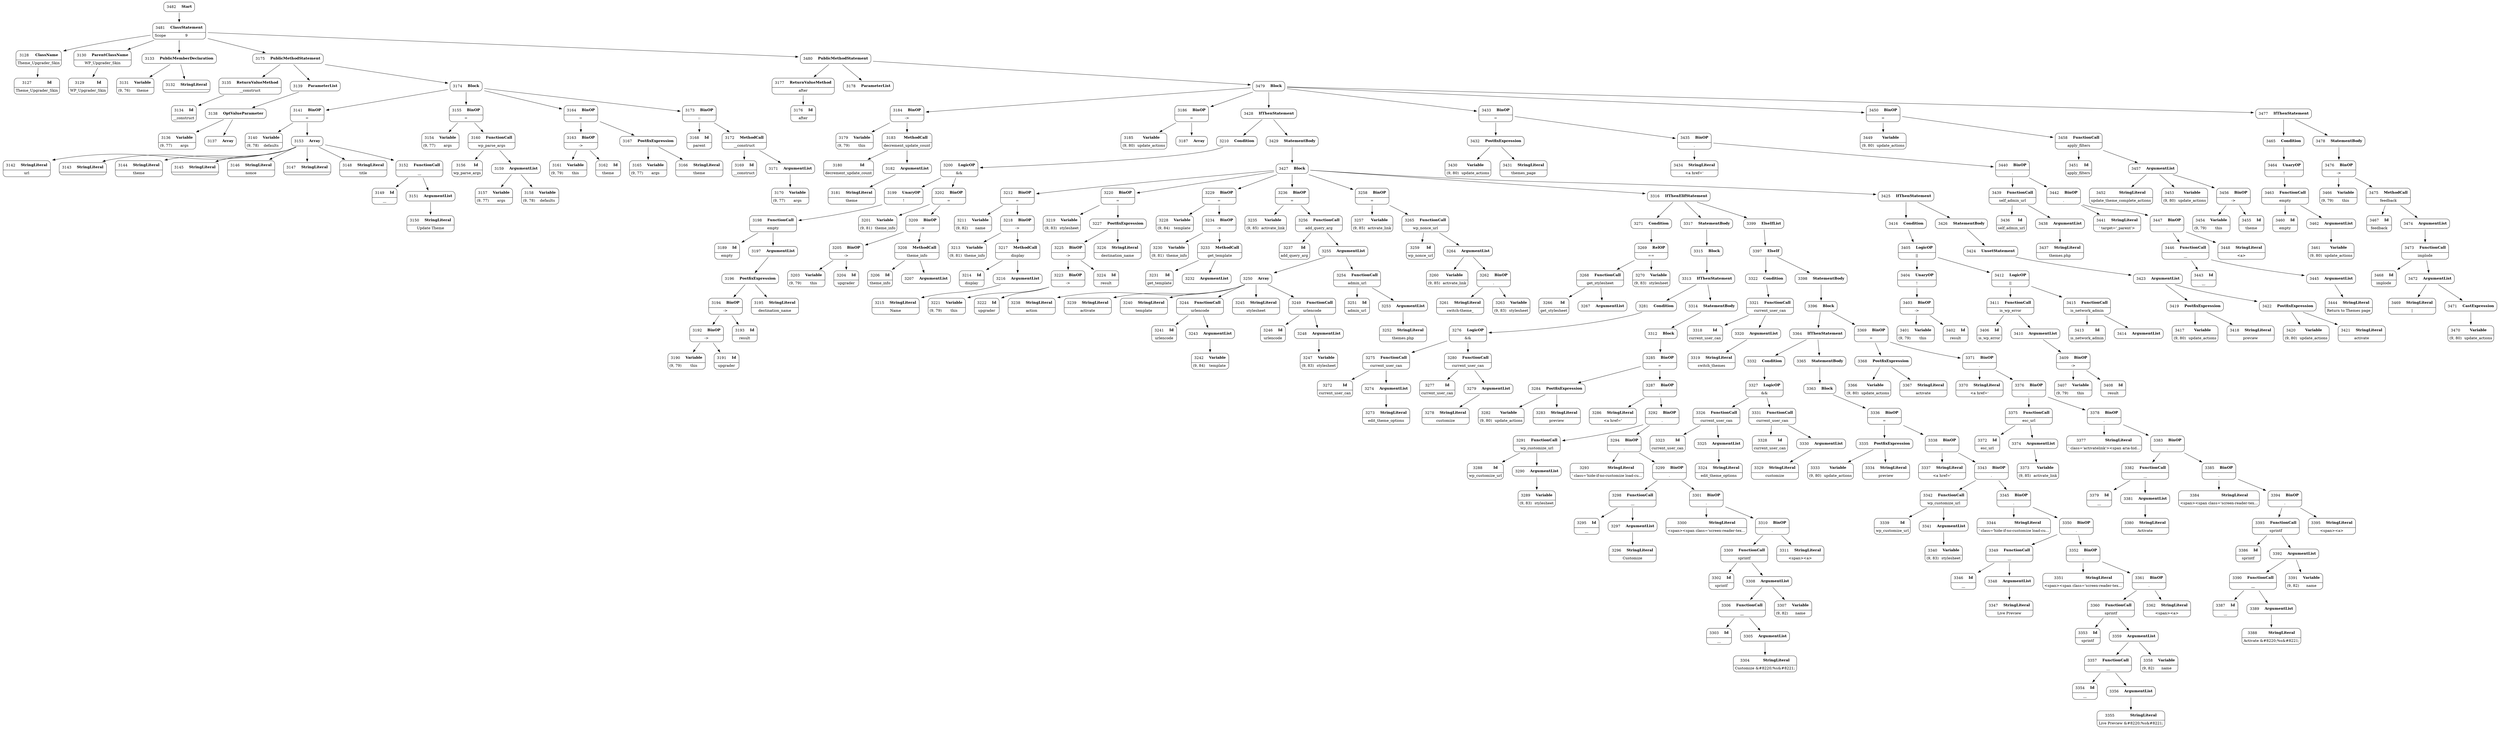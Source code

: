digraph ast {
node [shape=none];
3127 [label=<<TABLE border='1' cellspacing='0' cellpadding='10' style='rounded' ><TR><TD border='0'>3127</TD><TD border='0'><B>Id</B></TD></TR><HR/><TR><TD border='0' cellpadding='5' colspan='2'>Theme_Upgrader_Skin</TD></TR></TABLE>>];
3128 [label=<<TABLE border='1' cellspacing='0' cellpadding='10' style='rounded' ><TR><TD border='0'>3128</TD><TD border='0'><B>ClassName</B></TD></TR><HR/><TR><TD border='0' cellpadding='5' colspan='2'>Theme_Upgrader_Skin</TD></TR></TABLE>>];
3128 -> 3127 [weight=2];
3129 [label=<<TABLE border='1' cellspacing='0' cellpadding='10' style='rounded' ><TR><TD border='0'>3129</TD><TD border='0'><B>Id</B></TD></TR><HR/><TR><TD border='0' cellpadding='5' colspan='2'>WP_Upgrader_Skin</TD></TR></TABLE>>];
3130 [label=<<TABLE border='1' cellspacing='0' cellpadding='10' style='rounded' ><TR><TD border='0'>3130</TD><TD border='0'><B>ParentClassName</B></TD></TR><HR/><TR><TD border='0' cellpadding='5' colspan='2'>WP_Upgrader_Skin</TD></TR></TABLE>>];
3130 -> 3129 [weight=2];
3131 [label=<<TABLE border='1' cellspacing='0' cellpadding='10' style='rounded' ><TR><TD border='0'>3131</TD><TD border='0'><B>Variable</B></TD></TR><HR/><TR><TD border='0' cellpadding='5'>(9, 76)</TD><TD border='0' cellpadding='5'>theme</TD></TR></TABLE>>];
3132 [label=<<TABLE border='1' cellspacing='0' cellpadding='10' style='rounded' ><TR><TD border='0'>3132</TD><TD border='0'><B>StringLiteral</B></TD></TR><HR/><TR><TD border='0' cellpadding='5' colspan='2'></TD></TR></TABLE>>];
3133 [label=<<TABLE border='1' cellspacing='0' cellpadding='10' style='rounded' ><TR><TD border='0'>3133</TD><TD border='0'><B>PublicMemberDeclaration</B></TD></TR></TABLE>>];
3133 -> 3131 [weight=2];
3133 -> 3132 [weight=2];
3134 [label=<<TABLE border='1' cellspacing='0' cellpadding='10' style='rounded' ><TR><TD border='0'>3134</TD><TD border='0'><B>Id</B></TD></TR><HR/><TR><TD border='0' cellpadding='5' colspan='2'>__construct</TD></TR></TABLE>>];
3135 [label=<<TABLE border='1' cellspacing='0' cellpadding='10' style='rounded' ><TR><TD border='0'>3135</TD><TD border='0'><B>ReturnValueMethod</B></TD></TR><HR/><TR><TD border='0' cellpadding='5' colspan='2'>__construct</TD></TR></TABLE>>];
3135 -> 3134 [weight=2];
3136 [label=<<TABLE border='1' cellspacing='0' cellpadding='10' style='rounded' ><TR><TD border='0'>3136</TD><TD border='0'><B>Variable</B></TD></TR><HR/><TR><TD border='0' cellpadding='5'>(9, 77)</TD><TD border='0' cellpadding='5'>args</TD></TR></TABLE>>];
3137 [label=<<TABLE border='1' cellspacing='0' cellpadding='10' style='rounded' ><TR><TD border='0'>3137</TD><TD border='0'><B>Array</B></TD></TR></TABLE>>];
3138 [label=<<TABLE border='1' cellspacing='0' cellpadding='10' style='rounded' ><TR><TD border='0'>3138</TD><TD border='0'><B>OptValueParameter</B></TD></TR></TABLE>>];
3138 -> 3136 [weight=2];
3138 -> 3137 [weight=2];
3139 [label=<<TABLE border='1' cellspacing='0' cellpadding='10' style='rounded' ><TR><TD border='0'>3139</TD><TD border='0'><B>ParameterList</B></TD></TR></TABLE>>];
3139 -> 3138 [weight=2];
3140 [label=<<TABLE border='1' cellspacing='0' cellpadding='10' style='rounded' ><TR><TD border='0'>3140</TD><TD border='0'><B>Variable</B></TD></TR><HR/><TR><TD border='0' cellpadding='5'>(9, 78)</TD><TD border='0' cellpadding='5'>defaults</TD></TR></TABLE>>];
3141 [label=<<TABLE border='1' cellspacing='0' cellpadding='10' style='rounded' ><TR><TD border='0'>3141</TD><TD border='0'><B>BinOP</B></TD></TR><HR/><TR><TD border='0' cellpadding='5' colspan='2'>=</TD></TR></TABLE>>];
3141 -> 3140 [weight=2];
3141 -> 3153 [weight=2];
3142 [label=<<TABLE border='1' cellspacing='0' cellpadding='10' style='rounded' ><TR><TD border='0'>3142</TD><TD border='0'><B>StringLiteral</B></TD></TR><HR/><TR><TD border='0' cellpadding='5' colspan='2'>url</TD></TR></TABLE>>];
3143 [label=<<TABLE border='1' cellspacing='0' cellpadding='10' style='rounded' ><TR><TD border='0'>3143</TD><TD border='0'><B>StringLiteral</B></TD></TR><HR/><TR><TD border='0' cellpadding='5' colspan='2'></TD></TR></TABLE>>];
3144 [label=<<TABLE border='1' cellspacing='0' cellpadding='10' style='rounded' ><TR><TD border='0'>3144</TD><TD border='0'><B>StringLiteral</B></TD></TR><HR/><TR><TD border='0' cellpadding='5' colspan='2'>theme</TD></TR></TABLE>>];
3145 [label=<<TABLE border='1' cellspacing='0' cellpadding='10' style='rounded' ><TR><TD border='0'>3145</TD><TD border='0'><B>StringLiteral</B></TD></TR><HR/><TR><TD border='0' cellpadding='5' colspan='2'></TD></TR></TABLE>>];
3146 [label=<<TABLE border='1' cellspacing='0' cellpadding='10' style='rounded' ><TR><TD border='0'>3146</TD><TD border='0'><B>StringLiteral</B></TD></TR><HR/><TR><TD border='0' cellpadding='5' colspan='2'>nonce</TD></TR></TABLE>>];
3147 [label=<<TABLE border='1' cellspacing='0' cellpadding='10' style='rounded' ><TR><TD border='0'>3147</TD><TD border='0'><B>StringLiteral</B></TD></TR><HR/><TR><TD border='0' cellpadding='5' colspan='2'></TD></TR></TABLE>>];
3148 [label=<<TABLE border='1' cellspacing='0' cellpadding='10' style='rounded' ><TR><TD border='0'>3148</TD><TD border='0'><B>StringLiteral</B></TD></TR><HR/><TR><TD border='0' cellpadding='5' colspan='2'>title</TD></TR></TABLE>>];
3149 [label=<<TABLE border='1' cellspacing='0' cellpadding='10' style='rounded' ><TR><TD border='0'>3149</TD><TD border='0'><B>Id</B></TD></TR><HR/><TR><TD border='0' cellpadding='5' colspan='2'>__</TD></TR></TABLE>>];
3150 [label=<<TABLE border='1' cellspacing='0' cellpadding='10' style='rounded' ><TR><TD border='0'>3150</TD><TD border='0'><B>StringLiteral</B></TD></TR><HR/><TR><TD border='0' cellpadding='5' colspan='2'>Update Theme</TD></TR></TABLE>>];
3151 [label=<<TABLE border='1' cellspacing='0' cellpadding='10' style='rounded' ><TR><TD border='0'>3151</TD><TD border='0'><B>ArgumentList</B></TD></TR></TABLE>>];
3151 -> 3150 [weight=2];
3152 [label=<<TABLE border='1' cellspacing='0' cellpadding='10' style='rounded' ><TR><TD border='0'>3152</TD><TD border='0'><B>FunctionCall</B></TD></TR><HR/><TR><TD border='0' cellpadding='5' colspan='2'>__</TD></TR></TABLE>>];
3152 -> 3149 [weight=2];
3152 -> 3151 [weight=2];
3153 [label=<<TABLE border='1' cellspacing='0' cellpadding='10' style='rounded' ><TR><TD border='0'>3153</TD><TD border='0'><B>Array</B></TD></TR></TABLE>>];
3153 -> 3142 [weight=2];
3153 -> 3143 [weight=2];
3153 -> 3144 [weight=2];
3153 -> 3145 [weight=2];
3153 -> 3146 [weight=2];
3153 -> 3147 [weight=2];
3153 -> 3148 [weight=2];
3153 -> 3152 [weight=2];
3154 [label=<<TABLE border='1' cellspacing='0' cellpadding='10' style='rounded' ><TR><TD border='0'>3154</TD><TD border='0'><B>Variable</B></TD></TR><HR/><TR><TD border='0' cellpadding='5'>(9, 77)</TD><TD border='0' cellpadding='5'>args</TD></TR></TABLE>>];
3155 [label=<<TABLE border='1' cellspacing='0' cellpadding='10' style='rounded' ><TR><TD border='0'>3155</TD><TD border='0'><B>BinOP</B></TD></TR><HR/><TR><TD border='0' cellpadding='5' colspan='2'>=</TD></TR></TABLE>>];
3155 -> 3154 [weight=2];
3155 -> 3160 [weight=2];
3156 [label=<<TABLE border='1' cellspacing='0' cellpadding='10' style='rounded' ><TR><TD border='0'>3156</TD><TD border='0'><B>Id</B></TD></TR><HR/><TR><TD border='0' cellpadding='5' colspan='2'>wp_parse_args</TD></TR></TABLE>>];
3157 [label=<<TABLE border='1' cellspacing='0' cellpadding='10' style='rounded' ><TR><TD border='0'>3157</TD><TD border='0'><B>Variable</B></TD></TR><HR/><TR><TD border='0' cellpadding='5'>(9, 77)</TD><TD border='0' cellpadding='5'>args</TD></TR></TABLE>>];
3158 [label=<<TABLE border='1' cellspacing='0' cellpadding='10' style='rounded' ><TR><TD border='0'>3158</TD><TD border='0'><B>Variable</B></TD></TR><HR/><TR><TD border='0' cellpadding='5'>(9, 78)</TD><TD border='0' cellpadding='5'>defaults</TD></TR></TABLE>>];
3159 [label=<<TABLE border='1' cellspacing='0' cellpadding='10' style='rounded' ><TR><TD border='0'>3159</TD><TD border='0'><B>ArgumentList</B></TD></TR></TABLE>>];
3159 -> 3157 [weight=2];
3159 -> 3158 [weight=2];
3160 [label=<<TABLE border='1' cellspacing='0' cellpadding='10' style='rounded' ><TR><TD border='0'>3160</TD><TD border='0'><B>FunctionCall</B></TD></TR><HR/><TR><TD border='0' cellpadding='5' colspan='2'>wp_parse_args</TD></TR></TABLE>>];
3160 -> 3156 [weight=2];
3160 -> 3159 [weight=2];
3161 [label=<<TABLE border='1' cellspacing='0' cellpadding='10' style='rounded' ><TR><TD border='0'>3161</TD><TD border='0'><B>Variable</B></TD></TR><HR/><TR><TD border='0' cellpadding='5'>(9, 79)</TD><TD border='0' cellpadding='5'>this</TD></TR></TABLE>>];
3162 [label=<<TABLE border='1' cellspacing='0' cellpadding='10' style='rounded' ><TR><TD border='0'>3162</TD><TD border='0'><B>Id</B></TD></TR><HR/><TR><TD border='0' cellpadding='5' colspan='2'>theme</TD></TR></TABLE>>];
3163 [label=<<TABLE border='1' cellspacing='0' cellpadding='10' style='rounded' ><TR><TD border='0'>3163</TD><TD border='0'><B>BinOP</B></TD></TR><HR/><TR><TD border='0' cellpadding='5' colspan='2'>-&gt;</TD></TR></TABLE>>];
3163 -> 3161 [weight=2];
3163 -> 3162 [weight=2];
3164 [label=<<TABLE border='1' cellspacing='0' cellpadding='10' style='rounded' ><TR><TD border='0'>3164</TD><TD border='0'><B>BinOP</B></TD></TR><HR/><TR><TD border='0' cellpadding='5' colspan='2'>=</TD></TR></TABLE>>];
3164 -> 3163 [weight=2];
3164 -> 3167 [weight=2];
3165 [label=<<TABLE border='1' cellspacing='0' cellpadding='10' style='rounded' ><TR><TD border='0'>3165</TD><TD border='0'><B>Variable</B></TD></TR><HR/><TR><TD border='0' cellpadding='5'>(9, 77)</TD><TD border='0' cellpadding='5'>args</TD></TR></TABLE>>];
3166 [label=<<TABLE border='1' cellspacing='0' cellpadding='10' style='rounded' ><TR><TD border='0'>3166</TD><TD border='0'><B>StringLiteral</B></TD></TR><HR/><TR><TD border='0' cellpadding='5' colspan='2'>theme</TD></TR></TABLE>>];
3167 [label=<<TABLE border='1' cellspacing='0' cellpadding='10' style='rounded' ><TR><TD border='0'>3167</TD><TD border='0'><B>PostfixExpression</B></TD></TR></TABLE>>];
3167 -> 3165 [weight=2];
3167 -> 3166 [weight=2];
3168 [label=<<TABLE border='1' cellspacing='0' cellpadding='10' style='rounded' ><TR><TD border='0'>3168</TD><TD border='0'><B>Id</B></TD></TR><HR/><TR><TD border='0' cellpadding='5' colspan='2'>parent</TD></TR></TABLE>>];
3169 [label=<<TABLE border='1' cellspacing='0' cellpadding='10' style='rounded' ><TR><TD border='0'>3169</TD><TD border='0'><B>Id</B></TD></TR><HR/><TR><TD border='0' cellpadding='5' colspan='2'>__construct</TD></TR></TABLE>>];
3170 [label=<<TABLE border='1' cellspacing='0' cellpadding='10' style='rounded' ><TR><TD border='0'>3170</TD><TD border='0'><B>Variable</B></TD></TR><HR/><TR><TD border='0' cellpadding='5'>(9, 77)</TD><TD border='0' cellpadding='5'>args</TD></TR></TABLE>>];
3171 [label=<<TABLE border='1' cellspacing='0' cellpadding='10' style='rounded' ><TR><TD border='0'>3171</TD><TD border='0'><B>ArgumentList</B></TD></TR></TABLE>>];
3171 -> 3170 [weight=2];
3172 [label=<<TABLE border='1' cellspacing='0' cellpadding='10' style='rounded' ><TR><TD border='0'>3172</TD><TD border='0'><B>MethodCall</B></TD></TR><HR/><TR><TD border='0' cellpadding='5' colspan='2'>__construct</TD></TR></TABLE>>];
3172 -> 3169 [weight=2];
3172 -> 3171 [weight=2];
3173 [label=<<TABLE border='1' cellspacing='0' cellpadding='10' style='rounded' ><TR><TD border='0'>3173</TD><TD border='0'><B>BinOP</B></TD></TR><HR/><TR><TD border='0' cellpadding='5' colspan='2'>::</TD></TR></TABLE>>];
3173 -> 3168 [weight=2];
3173 -> 3172 [weight=2];
3174 [label=<<TABLE border='1' cellspacing='0' cellpadding='10' style='rounded' ><TR><TD border='0'>3174</TD><TD border='0'><B>Block</B></TD></TR></TABLE>>];
3174 -> 3141 [weight=2];
3174 -> 3155 [weight=2];
3174 -> 3164 [weight=2];
3174 -> 3173 [weight=2];
3175 [label=<<TABLE border='1' cellspacing='0' cellpadding='10' style='rounded' ><TR><TD border='0'>3175</TD><TD border='0'><B>PublicMethodStatement</B></TD></TR></TABLE>>];
3175 -> 3135 [weight=2];
3175 -> 3139 [weight=2];
3175 -> 3174 [weight=2];
3176 [label=<<TABLE border='1' cellspacing='0' cellpadding='10' style='rounded' ><TR><TD border='0'>3176</TD><TD border='0'><B>Id</B></TD></TR><HR/><TR><TD border='0' cellpadding='5' colspan='2'>after</TD></TR></TABLE>>];
3177 [label=<<TABLE border='1' cellspacing='0' cellpadding='10' style='rounded' ><TR><TD border='0'>3177</TD><TD border='0'><B>ReturnValueMethod</B></TD></TR><HR/><TR><TD border='0' cellpadding='5' colspan='2'>after</TD></TR></TABLE>>];
3177 -> 3176 [weight=2];
3178 [label=<<TABLE border='1' cellspacing='0' cellpadding='10' style='rounded' ><TR><TD border='0'>3178</TD><TD border='0'><B>ParameterList</B></TD></TR></TABLE>>];
3179 [label=<<TABLE border='1' cellspacing='0' cellpadding='10' style='rounded' ><TR><TD border='0'>3179</TD><TD border='0'><B>Variable</B></TD></TR><HR/><TR><TD border='0' cellpadding='5'>(9, 79)</TD><TD border='0' cellpadding='5'>this</TD></TR></TABLE>>];
3180 [label=<<TABLE border='1' cellspacing='0' cellpadding='10' style='rounded' ><TR><TD border='0'>3180</TD><TD border='0'><B>Id</B></TD></TR><HR/><TR><TD border='0' cellpadding='5' colspan='2'>decrement_update_count</TD></TR></TABLE>>];
3181 [label=<<TABLE border='1' cellspacing='0' cellpadding='10' style='rounded' ><TR><TD border='0'>3181</TD><TD border='0'><B>StringLiteral</B></TD></TR><HR/><TR><TD border='0' cellpadding='5' colspan='2'>theme</TD></TR></TABLE>>];
3182 [label=<<TABLE border='1' cellspacing='0' cellpadding='10' style='rounded' ><TR><TD border='0'>3182</TD><TD border='0'><B>ArgumentList</B></TD></TR></TABLE>>];
3182 -> 3181 [weight=2];
3183 [label=<<TABLE border='1' cellspacing='0' cellpadding='10' style='rounded' ><TR><TD border='0'>3183</TD><TD border='0'><B>MethodCall</B></TD></TR><HR/><TR><TD border='0' cellpadding='5' colspan='2'>decrement_update_count</TD></TR></TABLE>>];
3183 -> 3180 [weight=2];
3183 -> 3182 [weight=2];
3184 [label=<<TABLE border='1' cellspacing='0' cellpadding='10' style='rounded' ><TR><TD border='0'>3184</TD><TD border='0'><B>BinOP</B></TD></TR><HR/><TR><TD border='0' cellpadding='5' colspan='2'>-&gt;</TD></TR></TABLE>>];
3184 -> 3179 [weight=2];
3184 -> 3183 [weight=2];
3185 [label=<<TABLE border='1' cellspacing='0' cellpadding='10' style='rounded' ><TR><TD border='0'>3185</TD><TD border='0'><B>Variable</B></TD></TR><HR/><TR><TD border='0' cellpadding='5'>(9, 80)</TD><TD border='0' cellpadding='5'>update_actions</TD></TR></TABLE>>];
3186 [label=<<TABLE border='1' cellspacing='0' cellpadding='10' style='rounded' ><TR><TD border='0'>3186</TD><TD border='0'><B>BinOP</B></TD></TR><HR/><TR><TD border='0' cellpadding='5' colspan='2'>=</TD></TR></TABLE>>];
3186 -> 3185 [weight=2];
3186 -> 3187 [weight=2];
3187 [label=<<TABLE border='1' cellspacing='0' cellpadding='10' style='rounded' ><TR><TD border='0'>3187</TD><TD border='0'><B>Array</B></TD></TR></TABLE>>];
3189 [label=<<TABLE border='1' cellspacing='0' cellpadding='10' style='rounded' ><TR><TD border='0'>3189</TD><TD border='0'><B>Id</B></TD></TR><HR/><TR><TD border='0' cellpadding='5' colspan='2'>empty</TD></TR></TABLE>>];
3190 [label=<<TABLE border='1' cellspacing='0' cellpadding='10' style='rounded' ><TR><TD border='0'>3190</TD><TD border='0'><B>Variable</B></TD></TR><HR/><TR><TD border='0' cellpadding='5'>(9, 79)</TD><TD border='0' cellpadding='5'>this</TD></TR></TABLE>>];
3191 [label=<<TABLE border='1' cellspacing='0' cellpadding='10' style='rounded' ><TR><TD border='0'>3191</TD><TD border='0'><B>Id</B></TD></TR><HR/><TR><TD border='0' cellpadding='5' colspan='2'>upgrader</TD></TR></TABLE>>];
3192 [label=<<TABLE border='1' cellspacing='0' cellpadding='10' style='rounded' ><TR><TD border='0'>3192</TD><TD border='0'><B>BinOP</B></TD></TR><HR/><TR><TD border='0' cellpadding='5' colspan='2'>-&gt;</TD></TR></TABLE>>];
3192 -> 3190 [weight=2];
3192 -> 3191 [weight=2];
3193 [label=<<TABLE border='1' cellspacing='0' cellpadding='10' style='rounded' ><TR><TD border='0'>3193</TD><TD border='0'><B>Id</B></TD></TR><HR/><TR><TD border='0' cellpadding='5' colspan='2'>result</TD></TR></TABLE>>];
3194 [label=<<TABLE border='1' cellspacing='0' cellpadding='10' style='rounded' ><TR><TD border='0'>3194</TD><TD border='0'><B>BinOP</B></TD></TR><HR/><TR><TD border='0' cellpadding='5' colspan='2'>-&gt;</TD></TR></TABLE>>];
3194 -> 3192 [weight=2];
3194 -> 3193 [weight=2];
3195 [label=<<TABLE border='1' cellspacing='0' cellpadding='10' style='rounded' ><TR><TD border='0'>3195</TD><TD border='0'><B>StringLiteral</B></TD></TR><HR/><TR><TD border='0' cellpadding='5' colspan='2'>destination_name</TD></TR></TABLE>>];
3196 [label=<<TABLE border='1' cellspacing='0' cellpadding='10' style='rounded' ><TR><TD border='0'>3196</TD><TD border='0'><B>PostfixExpression</B></TD></TR></TABLE>>];
3196 -> 3194 [weight=2];
3196 -> 3195 [weight=2];
3197 [label=<<TABLE border='1' cellspacing='0' cellpadding='10' style='rounded' ><TR><TD border='0'>3197</TD><TD border='0'><B>ArgumentList</B></TD></TR></TABLE>>];
3197 -> 3196 [weight=2];
3198 [label=<<TABLE border='1' cellspacing='0' cellpadding='10' style='rounded' ><TR><TD border='0'>3198</TD><TD border='0'><B>FunctionCall</B></TD></TR><HR/><TR><TD border='0' cellpadding='5' colspan='2'>empty</TD></TR></TABLE>>];
3198 -> 3189 [weight=2];
3198 -> 3197 [weight=2];
3199 [label=<<TABLE border='1' cellspacing='0' cellpadding='10' style='rounded' ><TR><TD border='0'>3199</TD><TD border='0'><B>UnaryOP</B></TD></TR><HR/><TR><TD border='0' cellpadding='5' colspan='2'>!</TD></TR></TABLE>>];
3199 -> 3198 [weight=2];
3200 [label=<<TABLE border='1' cellspacing='0' cellpadding='10' style='rounded' ><TR><TD border='0'>3200</TD><TD border='0'><B>LogicOP</B></TD></TR><HR/><TR><TD border='0' cellpadding='5' colspan='2'>&amp;&amp;</TD></TR></TABLE>>];
3200 -> 3199 [weight=2];
3200 -> 3202 [weight=2];
3201 [label=<<TABLE border='1' cellspacing='0' cellpadding='10' style='rounded' ><TR><TD border='0'>3201</TD><TD border='0'><B>Variable</B></TD></TR><HR/><TR><TD border='0' cellpadding='5'>(9, 81)</TD><TD border='0' cellpadding='5'>theme_info</TD></TR></TABLE>>];
3202 [label=<<TABLE border='1' cellspacing='0' cellpadding='10' style='rounded' ><TR><TD border='0'>3202</TD><TD border='0'><B>BinOP</B></TD></TR><HR/><TR><TD border='0' cellpadding='5' colspan='2'>=</TD></TR></TABLE>>];
3202 -> 3201 [weight=2];
3202 -> 3209 [weight=2];
3203 [label=<<TABLE border='1' cellspacing='0' cellpadding='10' style='rounded' ><TR><TD border='0'>3203</TD><TD border='0'><B>Variable</B></TD></TR><HR/><TR><TD border='0' cellpadding='5'>(9, 79)</TD><TD border='0' cellpadding='5'>this</TD></TR></TABLE>>];
3204 [label=<<TABLE border='1' cellspacing='0' cellpadding='10' style='rounded' ><TR><TD border='0'>3204</TD><TD border='0'><B>Id</B></TD></TR><HR/><TR><TD border='0' cellpadding='5' colspan='2'>upgrader</TD></TR></TABLE>>];
3205 [label=<<TABLE border='1' cellspacing='0' cellpadding='10' style='rounded' ><TR><TD border='0'>3205</TD><TD border='0'><B>BinOP</B></TD></TR><HR/><TR><TD border='0' cellpadding='5' colspan='2'>-&gt;</TD></TR></TABLE>>];
3205 -> 3203 [weight=2];
3205 -> 3204 [weight=2];
3206 [label=<<TABLE border='1' cellspacing='0' cellpadding='10' style='rounded' ><TR><TD border='0'>3206</TD><TD border='0'><B>Id</B></TD></TR><HR/><TR><TD border='0' cellpadding='5' colspan='2'>theme_info</TD></TR></TABLE>>];
3207 [label=<<TABLE border='1' cellspacing='0' cellpadding='10' style='rounded' ><TR><TD border='0'>3207</TD><TD border='0'><B>ArgumentList</B></TD></TR></TABLE>>];
3208 [label=<<TABLE border='1' cellspacing='0' cellpadding='10' style='rounded' ><TR><TD border='0'>3208</TD><TD border='0'><B>MethodCall</B></TD></TR><HR/><TR><TD border='0' cellpadding='5' colspan='2'>theme_info</TD></TR></TABLE>>];
3208 -> 3206 [weight=2];
3208 -> 3207 [weight=2];
3209 [label=<<TABLE border='1' cellspacing='0' cellpadding='10' style='rounded' ><TR><TD border='0'>3209</TD><TD border='0'><B>BinOP</B></TD></TR><HR/><TR><TD border='0' cellpadding='5' colspan='2'>-&gt;</TD></TR></TABLE>>];
3209 -> 3205 [weight=2];
3209 -> 3208 [weight=2];
3210 [label=<<TABLE border='1' cellspacing='0' cellpadding='10' style='rounded' ><TR><TD border='0'>3210</TD><TD border='0'><B>Condition</B></TD></TR></TABLE>>];
3210 -> 3200 [weight=2];
3211 [label=<<TABLE border='1' cellspacing='0' cellpadding='10' style='rounded' ><TR><TD border='0'>3211</TD><TD border='0'><B>Variable</B></TD></TR><HR/><TR><TD border='0' cellpadding='5'>(9, 82)</TD><TD border='0' cellpadding='5'>name</TD></TR></TABLE>>];
3212 [label=<<TABLE border='1' cellspacing='0' cellpadding='10' style='rounded' ><TR><TD border='0'>3212</TD><TD border='0'><B>BinOP</B></TD></TR><HR/><TR><TD border='0' cellpadding='5' colspan='2'>=</TD></TR></TABLE>>];
3212 -> 3211 [weight=2];
3212 -> 3218 [weight=2];
3213 [label=<<TABLE border='1' cellspacing='0' cellpadding='10' style='rounded' ><TR><TD border='0'>3213</TD><TD border='0'><B>Variable</B></TD></TR><HR/><TR><TD border='0' cellpadding='5'>(9, 81)</TD><TD border='0' cellpadding='5'>theme_info</TD></TR></TABLE>>];
3214 [label=<<TABLE border='1' cellspacing='0' cellpadding='10' style='rounded' ><TR><TD border='0'>3214</TD><TD border='0'><B>Id</B></TD></TR><HR/><TR><TD border='0' cellpadding='5' colspan='2'>display</TD></TR></TABLE>>];
3215 [label=<<TABLE border='1' cellspacing='0' cellpadding='10' style='rounded' ><TR><TD border='0'>3215</TD><TD border='0'><B>StringLiteral</B></TD></TR><HR/><TR><TD border='0' cellpadding='5' colspan='2'>Name</TD></TR></TABLE>>];
3216 [label=<<TABLE border='1' cellspacing='0' cellpadding='10' style='rounded' ><TR><TD border='0'>3216</TD><TD border='0'><B>ArgumentList</B></TD></TR></TABLE>>];
3216 -> 3215 [weight=2];
3217 [label=<<TABLE border='1' cellspacing='0' cellpadding='10' style='rounded' ><TR><TD border='0'>3217</TD><TD border='0'><B>MethodCall</B></TD></TR><HR/><TR><TD border='0' cellpadding='5' colspan='2'>display</TD></TR></TABLE>>];
3217 -> 3214 [weight=2];
3217 -> 3216 [weight=2];
3218 [label=<<TABLE border='1' cellspacing='0' cellpadding='10' style='rounded' ><TR><TD border='0'>3218</TD><TD border='0'><B>BinOP</B></TD></TR><HR/><TR><TD border='0' cellpadding='5' colspan='2'>-&gt;</TD></TR></TABLE>>];
3218 -> 3213 [weight=2];
3218 -> 3217 [weight=2];
3219 [label=<<TABLE border='1' cellspacing='0' cellpadding='10' style='rounded' ><TR><TD border='0'>3219</TD><TD border='0'><B>Variable</B></TD></TR><HR/><TR><TD border='0' cellpadding='5'>(9, 83)</TD><TD border='0' cellpadding='5'>stylesheet</TD></TR></TABLE>>];
3220 [label=<<TABLE border='1' cellspacing='0' cellpadding='10' style='rounded' ><TR><TD border='0'>3220</TD><TD border='0'><B>BinOP</B></TD></TR><HR/><TR><TD border='0' cellpadding='5' colspan='2'>=</TD></TR></TABLE>>];
3220 -> 3219 [weight=2];
3220 -> 3227 [weight=2];
3221 [label=<<TABLE border='1' cellspacing='0' cellpadding='10' style='rounded' ><TR><TD border='0'>3221</TD><TD border='0'><B>Variable</B></TD></TR><HR/><TR><TD border='0' cellpadding='5'>(9, 79)</TD><TD border='0' cellpadding='5'>this</TD></TR></TABLE>>];
3222 [label=<<TABLE border='1' cellspacing='0' cellpadding='10' style='rounded' ><TR><TD border='0'>3222</TD><TD border='0'><B>Id</B></TD></TR><HR/><TR><TD border='0' cellpadding='5' colspan='2'>upgrader</TD></TR></TABLE>>];
3223 [label=<<TABLE border='1' cellspacing='0' cellpadding='10' style='rounded' ><TR><TD border='0'>3223</TD><TD border='0'><B>BinOP</B></TD></TR><HR/><TR><TD border='0' cellpadding='5' colspan='2'>-&gt;</TD></TR></TABLE>>];
3223 -> 3221 [weight=2];
3223 -> 3222 [weight=2];
3224 [label=<<TABLE border='1' cellspacing='0' cellpadding='10' style='rounded' ><TR><TD border='0'>3224</TD><TD border='0'><B>Id</B></TD></TR><HR/><TR><TD border='0' cellpadding='5' colspan='2'>result</TD></TR></TABLE>>];
3225 [label=<<TABLE border='1' cellspacing='0' cellpadding='10' style='rounded' ><TR><TD border='0'>3225</TD><TD border='0'><B>BinOP</B></TD></TR><HR/><TR><TD border='0' cellpadding='5' colspan='2'>-&gt;</TD></TR></TABLE>>];
3225 -> 3223 [weight=2];
3225 -> 3224 [weight=2];
3226 [label=<<TABLE border='1' cellspacing='0' cellpadding='10' style='rounded' ><TR><TD border='0'>3226</TD><TD border='0'><B>StringLiteral</B></TD></TR><HR/><TR><TD border='0' cellpadding='5' colspan='2'>destination_name</TD></TR></TABLE>>];
3227 [label=<<TABLE border='1' cellspacing='0' cellpadding='10' style='rounded' ><TR><TD border='0'>3227</TD><TD border='0'><B>PostfixExpression</B></TD></TR></TABLE>>];
3227 -> 3225 [weight=2];
3227 -> 3226 [weight=2];
3228 [label=<<TABLE border='1' cellspacing='0' cellpadding='10' style='rounded' ><TR><TD border='0'>3228</TD><TD border='0'><B>Variable</B></TD></TR><HR/><TR><TD border='0' cellpadding='5'>(9, 84)</TD><TD border='0' cellpadding='5'>template</TD></TR></TABLE>>];
3229 [label=<<TABLE border='1' cellspacing='0' cellpadding='10' style='rounded' ><TR><TD border='0'>3229</TD><TD border='0'><B>BinOP</B></TD></TR><HR/><TR><TD border='0' cellpadding='5' colspan='2'>=</TD></TR></TABLE>>];
3229 -> 3228 [weight=2];
3229 -> 3234 [weight=2];
3230 [label=<<TABLE border='1' cellspacing='0' cellpadding='10' style='rounded' ><TR><TD border='0'>3230</TD><TD border='0'><B>Variable</B></TD></TR><HR/><TR><TD border='0' cellpadding='5'>(9, 81)</TD><TD border='0' cellpadding='5'>theme_info</TD></TR></TABLE>>];
3231 [label=<<TABLE border='1' cellspacing='0' cellpadding='10' style='rounded' ><TR><TD border='0'>3231</TD><TD border='0'><B>Id</B></TD></TR><HR/><TR><TD border='0' cellpadding='5' colspan='2'>get_template</TD></TR></TABLE>>];
3232 [label=<<TABLE border='1' cellspacing='0' cellpadding='10' style='rounded' ><TR><TD border='0'>3232</TD><TD border='0'><B>ArgumentList</B></TD></TR></TABLE>>];
3233 [label=<<TABLE border='1' cellspacing='0' cellpadding='10' style='rounded' ><TR><TD border='0'>3233</TD><TD border='0'><B>MethodCall</B></TD></TR><HR/><TR><TD border='0' cellpadding='5' colspan='2'>get_template</TD></TR></TABLE>>];
3233 -> 3231 [weight=2];
3233 -> 3232 [weight=2];
3234 [label=<<TABLE border='1' cellspacing='0' cellpadding='10' style='rounded' ><TR><TD border='0'>3234</TD><TD border='0'><B>BinOP</B></TD></TR><HR/><TR><TD border='0' cellpadding='5' colspan='2'>-&gt;</TD></TR></TABLE>>];
3234 -> 3230 [weight=2];
3234 -> 3233 [weight=2];
3235 [label=<<TABLE border='1' cellspacing='0' cellpadding='10' style='rounded' ><TR><TD border='0'>3235</TD><TD border='0'><B>Variable</B></TD></TR><HR/><TR><TD border='0' cellpadding='5'>(9, 85)</TD><TD border='0' cellpadding='5'>activate_link</TD></TR></TABLE>>];
3236 [label=<<TABLE border='1' cellspacing='0' cellpadding='10' style='rounded' ><TR><TD border='0'>3236</TD><TD border='0'><B>BinOP</B></TD></TR><HR/><TR><TD border='0' cellpadding='5' colspan='2'>=</TD></TR></TABLE>>];
3236 -> 3235 [weight=2];
3236 -> 3256 [weight=2];
3237 [label=<<TABLE border='1' cellspacing='0' cellpadding='10' style='rounded' ><TR><TD border='0'>3237</TD><TD border='0'><B>Id</B></TD></TR><HR/><TR><TD border='0' cellpadding='5' colspan='2'>add_query_arg</TD></TR></TABLE>>];
3238 [label=<<TABLE border='1' cellspacing='0' cellpadding='10' style='rounded' ><TR><TD border='0'>3238</TD><TD border='0'><B>StringLiteral</B></TD></TR><HR/><TR><TD border='0' cellpadding='5' colspan='2'>action</TD></TR></TABLE>>];
3239 [label=<<TABLE border='1' cellspacing='0' cellpadding='10' style='rounded' ><TR><TD border='0'>3239</TD><TD border='0'><B>StringLiteral</B></TD></TR><HR/><TR><TD border='0' cellpadding='5' colspan='2'>activate</TD></TR></TABLE>>];
3240 [label=<<TABLE border='1' cellspacing='0' cellpadding='10' style='rounded' ><TR><TD border='0'>3240</TD><TD border='0'><B>StringLiteral</B></TD></TR><HR/><TR><TD border='0' cellpadding='5' colspan='2'>template</TD></TR></TABLE>>];
3241 [label=<<TABLE border='1' cellspacing='0' cellpadding='10' style='rounded' ><TR><TD border='0'>3241</TD><TD border='0'><B>Id</B></TD></TR><HR/><TR><TD border='0' cellpadding='5' colspan='2'>urlencode</TD></TR></TABLE>>];
3242 [label=<<TABLE border='1' cellspacing='0' cellpadding='10' style='rounded' ><TR><TD border='0'>3242</TD><TD border='0'><B>Variable</B></TD></TR><HR/><TR><TD border='0' cellpadding='5'>(9, 84)</TD><TD border='0' cellpadding='5'>template</TD></TR></TABLE>>];
3243 [label=<<TABLE border='1' cellspacing='0' cellpadding='10' style='rounded' ><TR><TD border='0'>3243</TD><TD border='0'><B>ArgumentList</B></TD></TR></TABLE>>];
3243 -> 3242 [weight=2];
3244 [label=<<TABLE border='1' cellspacing='0' cellpadding='10' style='rounded' ><TR><TD border='0'>3244</TD><TD border='0'><B>FunctionCall</B></TD></TR><HR/><TR><TD border='0' cellpadding='5' colspan='2'>urlencode</TD></TR></TABLE>>];
3244 -> 3241 [weight=2];
3244 -> 3243 [weight=2];
3245 [label=<<TABLE border='1' cellspacing='0' cellpadding='10' style='rounded' ><TR><TD border='0'>3245</TD><TD border='0'><B>StringLiteral</B></TD></TR><HR/><TR><TD border='0' cellpadding='5' colspan='2'>stylesheet</TD></TR></TABLE>>];
3246 [label=<<TABLE border='1' cellspacing='0' cellpadding='10' style='rounded' ><TR><TD border='0'>3246</TD><TD border='0'><B>Id</B></TD></TR><HR/><TR><TD border='0' cellpadding='5' colspan='2'>urlencode</TD></TR></TABLE>>];
3247 [label=<<TABLE border='1' cellspacing='0' cellpadding='10' style='rounded' ><TR><TD border='0'>3247</TD><TD border='0'><B>Variable</B></TD></TR><HR/><TR><TD border='0' cellpadding='5'>(9, 83)</TD><TD border='0' cellpadding='5'>stylesheet</TD></TR></TABLE>>];
3248 [label=<<TABLE border='1' cellspacing='0' cellpadding='10' style='rounded' ><TR><TD border='0'>3248</TD><TD border='0'><B>ArgumentList</B></TD></TR></TABLE>>];
3248 -> 3247 [weight=2];
3249 [label=<<TABLE border='1' cellspacing='0' cellpadding='10' style='rounded' ><TR><TD border='0'>3249</TD><TD border='0'><B>FunctionCall</B></TD></TR><HR/><TR><TD border='0' cellpadding='5' colspan='2'>urlencode</TD></TR></TABLE>>];
3249 -> 3246 [weight=2];
3249 -> 3248 [weight=2];
3250 [label=<<TABLE border='1' cellspacing='0' cellpadding='10' style='rounded' ><TR><TD border='0'>3250</TD><TD border='0'><B>Array</B></TD></TR></TABLE>>];
3250 -> 3238 [weight=2];
3250 -> 3239 [weight=2];
3250 -> 3240 [weight=2];
3250 -> 3244 [weight=2];
3250 -> 3245 [weight=2];
3250 -> 3249 [weight=2];
3251 [label=<<TABLE border='1' cellspacing='0' cellpadding='10' style='rounded' ><TR><TD border='0'>3251</TD><TD border='0'><B>Id</B></TD></TR><HR/><TR><TD border='0' cellpadding='5' colspan='2'>admin_url</TD></TR></TABLE>>];
3252 [label=<<TABLE border='1' cellspacing='0' cellpadding='10' style='rounded' ><TR><TD border='0'>3252</TD><TD border='0'><B>StringLiteral</B></TD></TR><HR/><TR><TD border='0' cellpadding='5' colspan='2'>themes.php</TD></TR></TABLE>>];
3253 [label=<<TABLE border='1' cellspacing='0' cellpadding='10' style='rounded' ><TR><TD border='0'>3253</TD><TD border='0'><B>ArgumentList</B></TD></TR></TABLE>>];
3253 -> 3252 [weight=2];
3254 [label=<<TABLE border='1' cellspacing='0' cellpadding='10' style='rounded' ><TR><TD border='0'>3254</TD><TD border='0'><B>FunctionCall</B></TD></TR><HR/><TR><TD border='0' cellpadding='5' colspan='2'>admin_url</TD></TR></TABLE>>];
3254 -> 3251 [weight=2];
3254 -> 3253 [weight=2];
3255 [label=<<TABLE border='1' cellspacing='0' cellpadding='10' style='rounded' ><TR><TD border='0'>3255</TD><TD border='0'><B>ArgumentList</B></TD></TR></TABLE>>];
3255 -> 3250 [weight=2];
3255 -> 3254 [weight=2];
3256 [label=<<TABLE border='1' cellspacing='0' cellpadding='10' style='rounded' ><TR><TD border='0'>3256</TD><TD border='0'><B>FunctionCall</B></TD></TR><HR/><TR><TD border='0' cellpadding='5' colspan='2'>add_query_arg</TD></TR></TABLE>>];
3256 -> 3237 [weight=2];
3256 -> 3255 [weight=2];
3257 [label=<<TABLE border='1' cellspacing='0' cellpadding='10' style='rounded' ><TR><TD border='0'>3257</TD><TD border='0'><B>Variable</B></TD></TR><HR/><TR><TD border='0' cellpadding='5'>(9, 85)</TD><TD border='0' cellpadding='5'>activate_link</TD></TR></TABLE>>];
3258 [label=<<TABLE border='1' cellspacing='0' cellpadding='10' style='rounded' ><TR><TD border='0'>3258</TD><TD border='0'><B>BinOP</B></TD></TR><HR/><TR><TD border='0' cellpadding='5' colspan='2'>=</TD></TR></TABLE>>];
3258 -> 3257 [weight=2];
3258 -> 3265 [weight=2];
3259 [label=<<TABLE border='1' cellspacing='0' cellpadding='10' style='rounded' ><TR><TD border='0'>3259</TD><TD border='0'><B>Id</B></TD></TR><HR/><TR><TD border='0' cellpadding='5' colspan='2'>wp_nonce_url</TD></TR></TABLE>>];
3260 [label=<<TABLE border='1' cellspacing='0' cellpadding='10' style='rounded' ><TR><TD border='0'>3260</TD><TD border='0'><B>Variable</B></TD></TR><HR/><TR><TD border='0' cellpadding='5'>(9, 85)</TD><TD border='0' cellpadding='5'>activate_link</TD></TR></TABLE>>];
3261 [label=<<TABLE border='1' cellspacing='0' cellpadding='10' style='rounded' ><TR><TD border='0'>3261</TD><TD border='0'><B>StringLiteral</B></TD></TR><HR/><TR><TD border='0' cellpadding='5' colspan='2'>switch-theme_</TD></TR></TABLE>>];
3262 [label=<<TABLE border='1' cellspacing='0' cellpadding='10' style='rounded' ><TR><TD border='0'>3262</TD><TD border='0'><B>BinOP</B></TD></TR><HR/><TR><TD border='0' cellpadding='5' colspan='2'>.</TD></TR></TABLE>>];
3262 -> 3261 [weight=2];
3262 -> 3263 [weight=2];
3263 [label=<<TABLE border='1' cellspacing='0' cellpadding='10' style='rounded' ><TR><TD border='0'>3263</TD><TD border='0'><B>Variable</B></TD></TR><HR/><TR><TD border='0' cellpadding='5'>(9, 83)</TD><TD border='0' cellpadding='5'>stylesheet</TD></TR></TABLE>>];
3264 [label=<<TABLE border='1' cellspacing='0' cellpadding='10' style='rounded' ><TR><TD border='0'>3264</TD><TD border='0'><B>ArgumentList</B></TD></TR></TABLE>>];
3264 -> 3260 [weight=2];
3264 -> 3262 [weight=2];
3265 [label=<<TABLE border='1' cellspacing='0' cellpadding='10' style='rounded' ><TR><TD border='0'>3265</TD><TD border='0'><B>FunctionCall</B></TD></TR><HR/><TR><TD border='0' cellpadding='5' colspan='2'>wp_nonce_url</TD></TR></TABLE>>];
3265 -> 3259 [weight=2];
3265 -> 3264 [weight=2];
3266 [label=<<TABLE border='1' cellspacing='0' cellpadding='10' style='rounded' ><TR><TD border='0'>3266</TD><TD border='0'><B>Id</B></TD></TR><HR/><TR><TD border='0' cellpadding='5' colspan='2'>get_stylesheet</TD></TR></TABLE>>];
3267 [label=<<TABLE border='1' cellspacing='0' cellpadding='10' style='rounded' ><TR><TD border='0'>3267</TD><TD border='0'><B>ArgumentList</B></TD></TR></TABLE>>];
3268 [label=<<TABLE border='1' cellspacing='0' cellpadding='10' style='rounded' ><TR><TD border='0'>3268</TD><TD border='0'><B>FunctionCall</B></TD></TR><HR/><TR><TD border='0' cellpadding='5' colspan='2'>get_stylesheet</TD></TR></TABLE>>];
3268 -> 3266 [weight=2];
3268 -> 3267 [weight=2];
3269 [label=<<TABLE border='1' cellspacing='0' cellpadding='10' style='rounded' ><TR><TD border='0'>3269</TD><TD border='0'><B>RelOP</B></TD></TR><HR/><TR><TD border='0' cellpadding='5' colspan='2'>==</TD></TR></TABLE>>];
3269 -> 3268 [weight=2];
3269 -> 3270 [weight=2];
3270 [label=<<TABLE border='1' cellspacing='0' cellpadding='10' style='rounded' ><TR><TD border='0'>3270</TD><TD border='0'><B>Variable</B></TD></TR><HR/><TR><TD border='0' cellpadding='5'>(9, 83)</TD><TD border='0' cellpadding='5'>stylesheet</TD></TR></TABLE>>];
3271 [label=<<TABLE border='1' cellspacing='0' cellpadding='10' style='rounded' ><TR><TD border='0'>3271</TD><TD border='0'><B>Condition</B></TD></TR></TABLE>>];
3271 -> 3269 [weight=2];
3272 [label=<<TABLE border='1' cellspacing='0' cellpadding='10' style='rounded' ><TR><TD border='0'>3272</TD><TD border='0'><B>Id</B></TD></TR><HR/><TR><TD border='0' cellpadding='5' colspan='2'>current_user_can</TD></TR></TABLE>>];
3273 [label=<<TABLE border='1' cellspacing='0' cellpadding='10' style='rounded' ><TR><TD border='0'>3273</TD><TD border='0'><B>StringLiteral</B></TD></TR><HR/><TR><TD border='0' cellpadding='5' colspan='2'>edit_theme_options</TD></TR></TABLE>>];
3274 [label=<<TABLE border='1' cellspacing='0' cellpadding='10' style='rounded' ><TR><TD border='0'>3274</TD><TD border='0'><B>ArgumentList</B></TD></TR></TABLE>>];
3274 -> 3273 [weight=2];
3275 [label=<<TABLE border='1' cellspacing='0' cellpadding='10' style='rounded' ><TR><TD border='0'>3275</TD><TD border='0'><B>FunctionCall</B></TD></TR><HR/><TR><TD border='0' cellpadding='5' colspan='2'>current_user_can</TD></TR></TABLE>>];
3275 -> 3272 [weight=2];
3275 -> 3274 [weight=2];
3276 [label=<<TABLE border='1' cellspacing='0' cellpadding='10' style='rounded' ><TR><TD border='0'>3276</TD><TD border='0'><B>LogicOP</B></TD></TR><HR/><TR><TD border='0' cellpadding='5' colspan='2'>&amp;&amp;</TD></TR></TABLE>>];
3276 -> 3275 [weight=2];
3276 -> 3280 [weight=2];
3277 [label=<<TABLE border='1' cellspacing='0' cellpadding='10' style='rounded' ><TR><TD border='0'>3277</TD><TD border='0'><B>Id</B></TD></TR><HR/><TR><TD border='0' cellpadding='5' colspan='2'>current_user_can</TD></TR></TABLE>>];
3278 [label=<<TABLE border='1' cellspacing='0' cellpadding='10' style='rounded' ><TR><TD border='0'>3278</TD><TD border='0'><B>StringLiteral</B></TD></TR><HR/><TR><TD border='0' cellpadding='5' colspan='2'>customize</TD></TR></TABLE>>];
3279 [label=<<TABLE border='1' cellspacing='0' cellpadding='10' style='rounded' ><TR><TD border='0'>3279</TD><TD border='0'><B>ArgumentList</B></TD></TR></TABLE>>];
3279 -> 3278 [weight=2];
3280 [label=<<TABLE border='1' cellspacing='0' cellpadding='10' style='rounded' ><TR><TD border='0'>3280</TD><TD border='0'><B>FunctionCall</B></TD></TR><HR/><TR><TD border='0' cellpadding='5' colspan='2'>current_user_can</TD></TR></TABLE>>];
3280 -> 3277 [weight=2];
3280 -> 3279 [weight=2];
3281 [label=<<TABLE border='1' cellspacing='0' cellpadding='10' style='rounded' ><TR><TD border='0'>3281</TD><TD border='0'><B>Condition</B></TD></TR></TABLE>>];
3281 -> 3276 [weight=2];
3282 [label=<<TABLE border='1' cellspacing='0' cellpadding='10' style='rounded' ><TR><TD border='0'>3282</TD><TD border='0'><B>Variable</B></TD></TR><HR/><TR><TD border='0' cellpadding='5'>(9, 80)</TD><TD border='0' cellpadding='5'>update_actions</TD></TR></TABLE>>];
3283 [label=<<TABLE border='1' cellspacing='0' cellpadding='10' style='rounded' ><TR><TD border='0'>3283</TD><TD border='0'><B>StringLiteral</B></TD></TR><HR/><TR><TD border='0' cellpadding='5' colspan='2'>preview</TD></TR></TABLE>>];
3284 [label=<<TABLE border='1' cellspacing='0' cellpadding='10' style='rounded' ><TR><TD border='0'>3284</TD><TD border='0'><B>PostfixExpression</B></TD></TR></TABLE>>];
3284 -> 3282 [weight=2];
3284 -> 3283 [weight=2];
3285 [label=<<TABLE border='1' cellspacing='0' cellpadding='10' style='rounded' ><TR><TD border='0'>3285</TD><TD border='0'><B>BinOP</B></TD></TR><HR/><TR><TD border='0' cellpadding='5' colspan='2'>=</TD></TR></TABLE>>];
3285 -> 3284 [weight=2];
3285 -> 3287 [weight=2];
3286 [label=<<TABLE border='1' cellspacing='0' cellpadding='10' style='rounded' ><TR><TD border='0'>3286</TD><TD border='0'><B>StringLiteral</B></TD></TR><HR/><TR><TD border='0' cellpadding='5' colspan='2'>&lt;a href='</TD></TR></TABLE>>];
3287 [label=<<TABLE border='1' cellspacing='0' cellpadding='10' style='rounded' ><TR><TD border='0'>3287</TD><TD border='0'><B>BinOP</B></TD></TR><HR/><TR><TD border='0' cellpadding='5' colspan='2'>.</TD></TR></TABLE>>];
3287 -> 3286 [weight=2];
3287 -> 3292 [weight=2];
3288 [label=<<TABLE border='1' cellspacing='0' cellpadding='10' style='rounded' ><TR><TD border='0'>3288</TD><TD border='0'><B>Id</B></TD></TR><HR/><TR><TD border='0' cellpadding='5' colspan='2'>wp_customize_url</TD></TR></TABLE>>];
3289 [label=<<TABLE border='1' cellspacing='0' cellpadding='10' style='rounded' ><TR><TD border='0'>3289</TD><TD border='0'><B>Variable</B></TD></TR><HR/><TR><TD border='0' cellpadding='5'>(9, 83)</TD><TD border='0' cellpadding='5'>stylesheet</TD></TR></TABLE>>];
3290 [label=<<TABLE border='1' cellspacing='0' cellpadding='10' style='rounded' ><TR><TD border='0'>3290</TD><TD border='0'><B>ArgumentList</B></TD></TR></TABLE>>];
3290 -> 3289 [weight=2];
3291 [label=<<TABLE border='1' cellspacing='0' cellpadding='10' style='rounded' ><TR><TD border='0'>3291</TD><TD border='0'><B>FunctionCall</B></TD></TR><HR/><TR><TD border='0' cellpadding='5' colspan='2'>wp_customize_url</TD></TR></TABLE>>];
3291 -> 3288 [weight=2];
3291 -> 3290 [weight=2];
3292 [label=<<TABLE border='1' cellspacing='0' cellpadding='10' style='rounded' ><TR><TD border='0'>3292</TD><TD border='0'><B>BinOP</B></TD></TR><HR/><TR><TD border='0' cellpadding='5' colspan='2'>.</TD></TR></TABLE>>];
3292 -> 3291 [weight=2];
3292 -> 3294 [weight=2];
3293 [label=<<TABLE border='1' cellspacing='0' cellpadding='10' style='rounded' ><TR><TD border='0'>3293</TD><TD border='0'><B>StringLiteral</B></TD></TR><HR/><TR><TD border='0' cellpadding='5' colspan='2'>' class='hide-if-no-customize load-cu...</TD></TR></TABLE>>];
3294 [label=<<TABLE border='1' cellspacing='0' cellpadding='10' style='rounded' ><TR><TD border='0'>3294</TD><TD border='0'><B>BinOP</B></TD></TR><HR/><TR><TD border='0' cellpadding='5' colspan='2'>.</TD></TR></TABLE>>];
3294 -> 3293 [weight=2];
3294 -> 3299 [weight=2];
3295 [label=<<TABLE border='1' cellspacing='0' cellpadding='10' style='rounded' ><TR><TD border='0'>3295</TD><TD border='0'><B>Id</B></TD></TR><HR/><TR><TD border='0' cellpadding='5' colspan='2'>__</TD></TR></TABLE>>];
3296 [label=<<TABLE border='1' cellspacing='0' cellpadding='10' style='rounded' ><TR><TD border='0'>3296</TD><TD border='0'><B>StringLiteral</B></TD></TR><HR/><TR><TD border='0' cellpadding='5' colspan='2'>Customize</TD></TR></TABLE>>];
3297 [label=<<TABLE border='1' cellspacing='0' cellpadding='10' style='rounded' ><TR><TD border='0'>3297</TD><TD border='0'><B>ArgumentList</B></TD></TR></TABLE>>];
3297 -> 3296 [weight=2];
3298 [label=<<TABLE border='1' cellspacing='0' cellpadding='10' style='rounded' ><TR><TD border='0'>3298</TD><TD border='0'><B>FunctionCall</B></TD></TR><HR/><TR><TD border='0' cellpadding='5' colspan='2'>__</TD></TR></TABLE>>];
3298 -> 3295 [weight=2];
3298 -> 3297 [weight=2];
3299 [label=<<TABLE border='1' cellspacing='0' cellpadding='10' style='rounded' ><TR><TD border='0'>3299</TD><TD border='0'><B>BinOP</B></TD></TR><HR/><TR><TD border='0' cellpadding='5' colspan='2'>.</TD></TR></TABLE>>];
3299 -> 3298 [weight=2];
3299 -> 3301 [weight=2];
3300 [label=<<TABLE border='1' cellspacing='0' cellpadding='10' style='rounded' ><TR><TD border='0'>3300</TD><TD border='0'><B>StringLiteral</B></TD></TR><HR/><TR><TD border='0' cellpadding='5' colspan='2'>&lt;span&gt;&lt;span class='screen-reader-tex...</TD></TR></TABLE>>];
3301 [label=<<TABLE border='1' cellspacing='0' cellpadding='10' style='rounded' ><TR><TD border='0'>3301</TD><TD border='0'><B>BinOP</B></TD></TR><HR/><TR><TD border='0' cellpadding='5' colspan='2'>.</TD></TR></TABLE>>];
3301 -> 3300 [weight=2];
3301 -> 3310 [weight=2];
3302 [label=<<TABLE border='1' cellspacing='0' cellpadding='10' style='rounded' ><TR><TD border='0'>3302</TD><TD border='0'><B>Id</B></TD></TR><HR/><TR><TD border='0' cellpadding='5' colspan='2'>sprintf</TD></TR></TABLE>>];
3303 [label=<<TABLE border='1' cellspacing='0' cellpadding='10' style='rounded' ><TR><TD border='0'>3303</TD><TD border='0'><B>Id</B></TD></TR><HR/><TR><TD border='0' cellpadding='5' colspan='2'>__</TD></TR></TABLE>>];
3304 [label=<<TABLE border='1' cellspacing='0' cellpadding='10' style='rounded' ><TR><TD border='0'>3304</TD><TD border='0'><B>StringLiteral</B></TD></TR><HR/><TR><TD border='0' cellpadding='5' colspan='2'>Customize &amp;#8220;%s&amp;#8221;</TD></TR></TABLE>>];
3305 [label=<<TABLE border='1' cellspacing='0' cellpadding='10' style='rounded' ><TR><TD border='0'>3305</TD><TD border='0'><B>ArgumentList</B></TD></TR></TABLE>>];
3305 -> 3304 [weight=2];
3306 [label=<<TABLE border='1' cellspacing='0' cellpadding='10' style='rounded' ><TR><TD border='0'>3306</TD><TD border='0'><B>FunctionCall</B></TD></TR><HR/><TR><TD border='0' cellpadding='5' colspan='2'>__</TD></TR></TABLE>>];
3306 -> 3303 [weight=2];
3306 -> 3305 [weight=2];
3307 [label=<<TABLE border='1' cellspacing='0' cellpadding='10' style='rounded' ><TR><TD border='0'>3307</TD><TD border='0'><B>Variable</B></TD></TR><HR/><TR><TD border='0' cellpadding='5'>(9, 82)</TD><TD border='0' cellpadding='5'>name</TD></TR></TABLE>>];
3308 [label=<<TABLE border='1' cellspacing='0' cellpadding='10' style='rounded' ><TR><TD border='0'>3308</TD><TD border='0'><B>ArgumentList</B></TD></TR></TABLE>>];
3308 -> 3306 [weight=2];
3308 -> 3307 [weight=2];
3309 [label=<<TABLE border='1' cellspacing='0' cellpadding='10' style='rounded' ><TR><TD border='0'>3309</TD><TD border='0'><B>FunctionCall</B></TD></TR><HR/><TR><TD border='0' cellpadding='5' colspan='2'>sprintf</TD></TR></TABLE>>];
3309 -> 3302 [weight=2];
3309 -> 3308 [weight=2];
3310 [label=<<TABLE border='1' cellspacing='0' cellpadding='10' style='rounded' ><TR><TD border='0'>3310</TD><TD border='0'><B>BinOP</B></TD></TR><HR/><TR><TD border='0' cellpadding='5' colspan='2'>.</TD></TR></TABLE>>];
3310 -> 3309 [weight=2];
3310 -> 3311 [weight=2];
3311 [label=<<TABLE border='1' cellspacing='0' cellpadding='10' style='rounded' ><TR><TD border='0'>3311</TD><TD border='0'><B>StringLiteral</B></TD></TR><HR/><TR><TD border='0' cellpadding='5' colspan='2'>&lt;span&gt;&lt;a&gt;</TD></TR></TABLE>>];
3312 [label=<<TABLE border='1' cellspacing='0' cellpadding='10' style='rounded' ><TR><TD border='0'>3312</TD><TD border='0'><B>Block</B></TD></TR></TABLE>>];
3312 -> 3285 [weight=2];
3313 [label=<<TABLE border='1' cellspacing='0' cellpadding='10' style='rounded' ><TR><TD border='0'>3313</TD><TD border='0'><B>IfThenStatement</B></TD></TR></TABLE>>];
3313 -> 3281 [weight=2];
3313 -> 3314 [weight=2];
3314 [label=<<TABLE border='1' cellspacing='0' cellpadding='10' style='rounded' ><TR><TD border='0'>3314</TD><TD border='0'><B>StatementBody</B></TD></TR></TABLE>>];
3314 -> 3312 [weight=2];
3315 [label=<<TABLE border='1' cellspacing='0' cellpadding='10' style='rounded' ><TR><TD border='0'>3315</TD><TD border='0'><B>Block</B></TD></TR></TABLE>>];
3315 -> 3313 [weight=2];
3316 [label=<<TABLE border='1' cellspacing='0' cellpadding='10' style='rounded' ><TR><TD border='0'>3316</TD><TD border='0'><B>IfThenElifStatement</B></TD></TR></TABLE>>];
3316 -> 3271 [weight=2];
3316 -> 3317 [weight=2];
3316 -> 3399 [weight=2];
3317 [label=<<TABLE border='1' cellspacing='0' cellpadding='10' style='rounded' ><TR><TD border='0'>3317</TD><TD border='0'><B>StatementBody</B></TD></TR></TABLE>>];
3317 -> 3315 [weight=2];
3318 [label=<<TABLE border='1' cellspacing='0' cellpadding='10' style='rounded' ><TR><TD border='0'>3318</TD><TD border='0'><B>Id</B></TD></TR><HR/><TR><TD border='0' cellpadding='5' colspan='2'>current_user_can</TD></TR></TABLE>>];
3319 [label=<<TABLE border='1' cellspacing='0' cellpadding='10' style='rounded' ><TR><TD border='0'>3319</TD><TD border='0'><B>StringLiteral</B></TD></TR><HR/><TR><TD border='0' cellpadding='5' colspan='2'>switch_themes</TD></TR></TABLE>>];
3320 [label=<<TABLE border='1' cellspacing='0' cellpadding='10' style='rounded' ><TR><TD border='0'>3320</TD><TD border='0'><B>ArgumentList</B></TD></TR></TABLE>>];
3320 -> 3319 [weight=2];
3321 [label=<<TABLE border='1' cellspacing='0' cellpadding='10' style='rounded' ><TR><TD border='0'>3321</TD><TD border='0'><B>FunctionCall</B></TD></TR><HR/><TR><TD border='0' cellpadding='5' colspan='2'>current_user_can</TD></TR></TABLE>>];
3321 -> 3318 [weight=2];
3321 -> 3320 [weight=2];
3322 [label=<<TABLE border='1' cellspacing='0' cellpadding='10' style='rounded' ><TR><TD border='0'>3322</TD><TD border='0'><B>Condition</B></TD></TR></TABLE>>];
3322 -> 3321 [weight=2];
3323 [label=<<TABLE border='1' cellspacing='0' cellpadding='10' style='rounded' ><TR><TD border='0'>3323</TD><TD border='0'><B>Id</B></TD></TR><HR/><TR><TD border='0' cellpadding='5' colspan='2'>current_user_can</TD></TR></TABLE>>];
3324 [label=<<TABLE border='1' cellspacing='0' cellpadding='10' style='rounded' ><TR><TD border='0'>3324</TD><TD border='0'><B>StringLiteral</B></TD></TR><HR/><TR><TD border='0' cellpadding='5' colspan='2'>edit_theme_options</TD></TR></TABLE>>];
3325 [label=<<TABLE border='1' cellspacing='0' cellpadding='10' style='rounded' ><TR><TD border='0'>3325</TD><TD border='0'><B>ArgumentList</B></TD></TR></TABLE>>];
3325 -> 3324 [weight=2];
3326 [label=<<TABLE border='1' cellspacing='0' cellpadding='10' style='rounded' ><TR><TD border='0'>3326</TD><TD border='0'><B>FunctionCall</B></TD></TR><HR/><TR><TD border='0' cellpadding='5' colspan='2'>current_user_can</TD></TR></TABLE>>];
3326 -> 3323 [weight=2];
3326 -> 3325 [weight=2];
3327 [label=<<TABLE border='1' cellspacing='0' cellpadding='10' style='rounded' ><TR><TD border='0'>3327</TD><TD border='0'><B>LogicOP</B></TD></TR><HR/><TR><TD border='0' cellpadding='5' colspan='2'>&amp;&amp;</TD></TR></TABLE>>];
3327 -> 3326 [weight=2];
3327 -> 3331 [weight=2];
3328 [label=<<TABLE border='1' cellspacing='0' cellpadding='10' style='rounded' ><TR><TD border='0'>3328</TD><TD border='0'><B>Id</B></TD></TR><HR/><TR><TD border='0' cellpadding='5' colspan='2'>current_user_can</TD></TR></TABLE>>];
3329 [label=<<TABLE border='1' cellspacing='0' cellpadding='10' style='rounded' ><TR><TD border='0'>3329</TD><TD border='0'><B>StringLiteral</B></TD></TR><HR/><TR><TD border='0' cellpadding='5' colspan='2'>customize</TD></TR></TABLE>>];
3330 [label=<<TABLE border='1' cellspacing='0' cellpadding='10' style='rounded' ><TR><TD border='0'>3330</TD><TD border='0'><B>ArgumentList</B></TD></TR></TABLE>>];
3330 -> 3329 [weight=2];
3331 [label=<<TABLE border='1' cellspacing='0' cellpadding='10' style='rounded' ><TR><TD border='0'>3331</TD><TD border='0'><B>FunctionCall</B></TD></TR><HR/><TR><TD border='0' cellpadding='5' colspan='2'>current_user_can</TD></TR></TABLE>>];
3331 -> 3328 [weight=2];
3331 -> 3330 [weight=2];
3332 [label=<<TABLE border='1' cellspacing='0' cellpadding='10' style='rounded' ><TR><TD border='0'>3332</TD><TD border='0'><B>Condition</B></TD></TR></TABLE>>];
3332 -> 3327 [weight=2];
3333 [label=<<TABLE border='1' cellspacing='0' cellpadding='10' style='rounded' ><TR><TD border='0'>3333</TD><TD border='0'><B>Variable</B></TD></TR><HR/><TR><TD border='0' cellpadding='5'>(9, 80)</TD><TD border='0' cellpadding='5'>update_actions</TD></TR></TABLE>>];
3334 [label=<<TABLE border='1' cellspacing='0' cellpadding='10' style='rounded' ><TR><TD border='0'>3334</TD><TD border='0'><B>StringLiteral</B></TD></TR><HR/><TR><TD border='0' cellpadding='5' colspan='2'>preview</TD></TR></TABLE>>];
3335 [label=<<TABLE border='1' cellspacing='0' cellpadding='10' style='rounded' ><TR><TD border='0'>3335</TD><TD border='0'><B>PostfixExpression</B></TD></TR></TABLE>>];
3335 -> 3333 [weight=2];
3335 -> 3334 [weight=2];
3336 [label=<<TABLE border='1' cellspacing='0' cellpadding='10' style='rounded' ><TR><TD border='0'>3336</TD><TD border='0'><B>BinOP</B></TD></TR><HR/><TR><TD border='0' cellpadding='5' colspan='2'>=</TD></TR></TABLE>>];
3336 -> 3335 [weight=2];
3336 -> 3338 [weight=2];
3337 [label=<<TABLE border='1' cellspacing='0' cellpadding='10' style='rounded' ><TR><TD border='0'>3337</TD><TD border='0'><B>StringLiteral</B></TD></TR><HR/><TR><TD border='0' cellpadding='5' colspan='2'>&lt;a href='</TD></TR></TABLE>>];
3338 [label=<<TABLE border='1' cellspacing='0' cellpadding='10' style='rounded' ><TR><TD border='0'>3338</TD><TD border='0'><B>BinOP</B></TD></TR><HR/><TR><TD border='0' cellpadding='5' colspan='2'>.</TD></TR></TABLE>>];
3338 -> 3337 [weight=2];
3338 -> 3343 [weight=2];
3339 [label=<<TABLE border='1' cellspacing='0' cellpadding='10' style='rounded' ><TR><TD border='0'>3339</TD><TD border='0'><B>Id</B></TD></TR><HR/><TR><TD border='0' cellpadding='5' colspan='2'>wp_customize_url</TD></TR></TABLE>>];
3340 [label=<<TABLE border='1' cellspacing='0' cellpadding='10' style='rounded' ><TR><TD border='0'>3340</TD><TD border='0'><B>Variable</B></TD></TR><HR/><TR><TD border='0' cellpadding='5'>(9, 83)</TD><TD border='0' cellpadding='5'>stylesheet</TD></TR></TABLE>>];
3341 [label=<<TABLE border='1' cellspacing='0' cellpadding='10' style='rounded' ><TR><TD border='0'>3341</TD><TD border='0'><B>ArgumentList</B></TD></TR></TABLE>>];
3341 -> 3340 [weight=2];
3342 [label=<<TABLE border='1' cellspacing='0' cellpadding='10' style='rounded' ><TR><TD border='0'>3342</TD><TD border='0'><B>FunctionCall</B></TD></TR><HR/><TR><TD border='0' cellpadding='5' colspan='2'>wp_customize_url</TD></TR></TABLE>>];
3342 -> 3339 [weight=2];
3342 -> 3341 [weight=2];
3343 [label=<<TABLE border='1' cellspacing='0' cellpadding='10' style='rounded' ><TR><TD border='0'>3343</TD><TD border='0'><B>BinOP</B></TD></TR><HR/><TR><TD border='0' cellpadding='5' colspan='2'>.</TD></TR></TABLE>>];
3343 -> 3342 [weight=2];
3343 -> 3345 [weight=2];
3344 [label=<<TABLE border='1' cellspacing='0' cellpadding='10' style='rounded' ><TR><TD border='0'>3344</TD><TD border='0'><B>StringLiteral</B></TD></TR><HR/><TR><TD border='0' cellpadding='5' colspan='2'>' class='hide-if-no-customize load-cu...</TD></TR></TABLE>>];
3345 [label=<<TABLE border='1' cellspacing='0' cellpadding='10' style='rounded' ><TR><TD border='0'>3345</TD><TD border='0'><B>BinOP</B></TD></TR><HR/><TR><TD border='0' cellpadding='5' colspan='2'>.</TD></TR></TABLE>>];
3345 -> 3344 [weight=2];
3345 -> 3350 [weight=2];
3346 [label=<<TABLE border='1' cellspacing='0' cellpadding='10' style='rounded' ><TR><TD border='0'>3346</TD><TD border='0'><B>Id</B></TD></TR><HR/><TR><TD border='0' cellpadding='5' colspan='2'>__</TD></TR></TABLE>>];
3347 [label=<<TABLE border='1' cellspacing='0' cellpadding='10' style='rounded' ><TR><TD border='0'>3347</TD><TD border='0'><B>StringLiteral</B></TD></TR><HR/><TR><TD border='0' cellpadding='5' colspan='2'>Live Preview</TD></TR></TABLE>>];
3348 [label=<<TABLE border='1' cellspacing='0' cellpadding='10' style='rounded' ><TR><TD border='0'>3348</TD><TD border='0'><B>ArgumentList</B></TD></TR></TABLE>>];
3348 -> 3347 [weight=2];
3349 [label=<<TABLE border='1' cellspacing='0' cellpadding='10' style='rounded' ><TR><TD border='0'>3349</TD><TD border='0'><B>FunctionCall</B></TD></TR><HR/><TR><TD border='0' cellpadding='5' colspan='2'>__</TD></TR></TABLE>>];
3349 -> 3346 [weight=2];
3349 -> 3348 [weight=2];
3350 [label=<<TABLE border='1' cellspacing='0' cellpadding='10' style='rounded' ><TR><TD border='0'>3350</TD><TD border='0'><B>BinOP</B></TD></TR><HR/><TR><TD border='0' cellpadding='5' colspan='2'>.</TD></TR></TABLE>>];
3350 -> 3349 [weight=2];
3350 -> 3352 [weight=2];
3351 [label=<<TABLE border='1' cellspacing='0' cellpadding='10' style='rounded' ><TR><TD border='0'>3351</TD><TD border='0'><B>StringLiteral</B></TD></TR><HR/><TR><TD border='0' cellpadding='5' colspan='2'>&lt;span&gt;&lt;span class='screen-reader-tex...</TD></TR></TABLE>>];
3352 [label=<<TABLE border='1' cellspacing='0' cellpadding='10' style='rounded' ><TR><TD border='0'>3352</TD><TD border='0'><B>BinOP</B></TD></TR><HR/><TR><TD border='0' cellpadding='5' colspan='2'>.</TD></TR></TABLE>>];
3352 -> 3351 [weight=2];
3352 -> 3361 [weight=2];
3353 [label=<<TABLE border='1' cellspacing='0' cellpadding='10' style='rounded' ><TR><TD border='0'>3353</TD><TD border='0'><B>Id</B></TD></TR><HR/><TR><TD border='0' cellpadding='5' colspan='2'>sprintf</TD></TR></TABLE>>];
3354 [label=<<TABLE border='1' cellspacing='0' cellpadding='10' style='rounded' ><TR><TD border='0'>3354</TD><TD border='0'><B>Id</B></TD></TR><HR/><TR><TD border='0' cellpadding='5' colspan='2'>__</TD></TR></TABLE>>];
3355 [label=<<TABLE border='1' cellspacing='0' cellpadding='10' style='rounded' ><TR><TD border='0'>3355</TD><TD border='0'><B>StringLiteral</B></TD></TR><HR/><TR><TD border='0' cellpadding='5' colspan='2'>Live Preview &amp;#8220;%s&amp;#8221;</TD></TR></TABLE>>];
3356 [label=<<TABLE border='1' cellspacing='0' cellpadding='10' style='rounded' ><TR><TD border='0'>3356</TD><TD border='0'><B>ArgumentList</B></TD></TR></TABLE>>];
3356 -> 3355 [weight=2];
3357 [label=<<TABLE border='1' cellspacing='0' cellpadding='10' style='rounded' ><TR><TD border='0'>3357</TD><TD border='0'><B>FunctionCall</B></TD></TR><HR/><TR><TD border='0' cellpadding='5' colspan='2'>__</TD></TR></TABLE>>];
3357 -> 3354 [weight=2];
3357 -> 3356 [weight=2];
3358 [label=<<TABLE border='1' cellspacing='0' cellpadding='10' style='rounded' ><TR><TD border='0'>3358</TD><TD border='0'><B>Variable</B></TD></TR><HR/><TR><TD border='0' cellpadding='5'>(9, 82)</TD><TD border='0' cellpadding='5'>name</TD></TR></TABLE>>];
3359 [label=<<TABLE border='1' cellspacing='0' cellpadding='10' style='rounded' ><TR><TD border='0'>3359</TD><TD border='0'><B>ArgumentList</B></TD></TR></TABLE>>];
3359 -> 3357 [weight=2];
3359 -> 3358 [weight=2];
3360 [label=<<TABLE border='1' cellspacing='0' cellpadding='10' style='rounded' ><TR><TD border='0'>3360</TD><TD border='0'><B>FunctionCall</B></TD></TR><HR/><TR><TD border='0' cellpadding='5' colspan='2'>sprintf</TD></TR></TABLE>>];
3360 -> 3353 [weight=2];
3360 -> 3359 [weight=2];
3361 [label=<<TABLE border='1' cellspacing='0' cellpadding='10' style='rounded' ><TR><TD border='0'>3361</TD><TD border='0'><B>BinOP</B></TD></TR><HR/><TR><TD border='0' cellpadding='5' colspan='2'>.</TD></TR></TABLE>>];
3361 -> 3360 [weight=2];
3361 -> 3362 [weight=2];
3362 [label=<<TABLE border='1' cellspacing='0' cellpadding='10' style='rounded' ><TR><TD border='0'>3362</TD><TD border='0'><B>StringLiteral</B></TD></TR><HR/><TR><TD border='0' cellpadding='5' colspan='2'>&lt;span&gt;&lt;a&gt;</TD></TR></TABLE>>];
3363 [label=<<TABLE border='1' cellspacing='0' cellpadding='10' style='rounded' ><TR><TD border='0'>3363</TD><TD border='0'><B>Block</B></TD></TR></TABLE>>];
3363 -> 3336 [weight=2];
3364 [label=<<TABLE border='1' cellspacing='0' cellpadding='10' style='rounded' ><TR><TD border='0'>3364</TD><TD border='0'><B>IfThenStatement</B></TD></TR></TABLE>>];
3364 -> 3332 [weight=2];
3364 -> 3365 [weight=2];
3365 [label=<<TABLE border='1' cellspacing='0' cellpadding='10' style='rounded' ><TR><TD border='0'>3365</TD><TD border='0'><B>StatementBody</B></TD></TR></TABLE>>];
3365 -> 3363 [weight=2];
3366 [label=<<TABLE border='1' cellspacing='0' cellpadding='10' style='rounded' ><TR><TD border='0'>3366</TD><TD border='0'><B>Variable</B></TD></TR><HR/><TR><TD border='0' cellpadding='5'>(9, 80)</TD><TD border='0' cellpadding='5'>update_actions</TD></TR></TABLE>>];
3367 [label=<<TABLE border='1' cellspacing='0' cellpadding='10' style='rounded' ><TR><TD border='0'>3367</TD><TD border='0'><B>StringLiteral</B></TD></TR><HR/><TR><TD border='0' cellpadding='5' colspan='2'>activate</TD></TR></TABLE>>];
3368 [label=<<TABLE border='1' cellspacing='0' cellpadding='10' style='rounded' ><TR><TD border='0'>3368</TD><TD border='0'><B>PostfixExpression</B></TD></TR></TABLE>>];
3368 -> 3366 [weight=2];
3368 -> 3367 [weight=2];
3369 [label=<<TABLE border='1' cellspacing='0' cellpadding='10' style='rounded' ><TR><TD border='0'>3369</TD><TD border='0'><B>BinOP</B></TD></TR><HR/><TR><TD border='0' cellpadding='5' colspan='2'>=</TD></TR></TABLE>>];
3369 -> 3368 [weight=2];
3369 -> 3371 [weight=2];
3370 [label=<<TABLE border='1' cellspacing='0' cellpadding='10' style='rounded' ><TR><TD border='0'>3370</TD><TD border='0'><B>StringLiteral</B></TD></TR><HR/><TR><TD border='0' cellpadding='5' colspan='2'>&lt;a href='</TD></TR></TABLE>>];
3371 [label=<<TABLE border='1' cellspacing='0' cellpadding='10' style='rounded' ><TR><TD border='0'>3371</TD><TD border='0'><B>BinOP</B></TD></TR><HR/><TR><TD border='0' cellpadding='5' colspan='2'>.</TD></TR></TABLE>>];
3371 -> 3370 [weight=2];
3371 -> 3376 [weight=2];
3372 [label=<<TABLE border='1' cellspacing='0' cellpadding='10' style='rounded' ><TR><TD border='0'>3372</TD><TD border='0'><B>Id</B></TD></TR><HR/><TR><TD border='0' cellpadding='5' colspan='2'>esc_url</TD></TR></TABLE>>];
3373 [label=<<TABLE border='1' cellspacing='0' cellpadding='10' style='rounded' ><TR><TD border='0'>3373</TD><TD border='0'><B>Variable</B></TD></TR><HR/><TR><TD border='0' cellpadding='5'>(9, 85)</TD><TD border='0' cellpadding='5'>activate_link</TD></TR></TABLE>>];
3374 [label=<<TABLE border='1' cellspacing='0' cellpadding='10' style='rounded' ><TR><TD border='0'>3374</TD><TD border='0'><B>ArgumentList</B></TD></TR></TABLE>>];
3374 -> 3373 [weight=2];
3375 [label=<<TABLE border='1' cellspacing='0' cellpadding='10' style='rounded' ><TR><TD border='0'>3375</TD><TD border='0'><B>FunctionCall</B></TD></TR><HR/><TR><TD border='0' cellpadding='5' colspan='2'>esc_url</TD></TR></TABLE>>];
3375 -> 3372 [weight=2];
3375 -> 3374 [weight=2];
3376 [label=<<TABLE border='1' cellspacing='0' cellpadding='10' style='rounded' ><TR><TD border='0'>3376</TD><TD border='0'><B>BinOP</B></TD></TR><HR/><TR><TD border='0' cellpadding='5' colspan='2'>.</TD></TR></TABLE>>];
3376 -> 3375 [weight=2];
3376 -> 3378 [weight=2];
3377 [label=<<TABLE border='1' cellspacing='0' cellpadding='10' style='rounded' ><TR><TD border='0'>3377</TD><TD border='0'><B>StringLiteral</B></TD></TR><HR/><TR><TD border='0' cellpadding='5' colspan='2'>' class='activatelink'&gt;&lt;span aria-hid...</TD></TR></TABLE>>];
3378 [label=<<TABLE border='1' cellspacing='0' cellpadding='10' style='rounded' ><TR><TD border='0'>3378</TD><TD border='0'><B>BinOP</B></TD></TR><HR/><TR><TD border='0' cellpadding='5' colspan='2'>.</TD></TR></TABLE>>];
3378 -> 3377 [weight=2];
3378 -> 3383 [weight=2];
3379 [label=<<TABLE border='1' cellspacing='0' cellpadding='10' style='rounded' ><TR><TD border='0'>3379</TD><TD border='0'><B>Id</B></TD></TR><HR/><TR><TD border='0' cellpadding='5' colspan='2'>__</TD></TR></TABLE>>];
3380 [label=<<TABLE border='1' cellspacing='0' cellpadding='10' style='rounded' ><TR><TD border='0'>3380</TD><TD border='0'><B>StringLiteral</B></TD></TR><HR/><TR><TD border='0' cellpadding='5' colspan='2'>Activate</TD></TR></TABLE>>];
3381 [label=<<TABLE border='1' cellspacing='0' cellpadding='10' style='rounded' ><TR><TD border='0'>3381</TD><TD border='0'><B>ArgumentList</B></TD></TR></TABLE>>];
3381 -> 3380 [weight=2];
3382 [label=<<TABLE border='1' cellspacing='0' cellpadding='10' style='rounded' ><TR><TD border='0'>3382</TD><TD border='0'><B>FunctionCall</B></TD></TR><HR/><TR><TD border='0' cellpadding='5' colspan='2'>__</TD></TR></TABLE>>];
3382 -> 3379 [weight=2];
3382 -> 3381 [weight=2];
3383 [label=<<TABLE border='1' cellspacing='0' cellpadding='10' style='rounded' ><TR><TD border='0'>3383</TD><TD border='0'><B>BinOP</B></TD></TR><HR/><TR><TD border='0' cellpadding='5' colspan='2'>.</TD></TR></TABLE>>];
3383 -> 3382 [weight=2];
3383 -> 3385 [weight=2];
3384 [label=<<TABLE border='1' cellspacing='0' cellpadding='10' style='rounded' ><TR><TD border='0'>3384</TD><TD border='0'><B>StringLiteral</B></TD></TR><HR/><TR><TD border='0' cellpadding='5' colspan='2'>&lt;span&gt;&lt;span class='screen-reader-tex...</TD></TR></TABLE>>];
3385 [label=<<TABLE border='1' cellspacing='0' cellpadding='10' style='rounded' ><TR><TD border='0'>3385</TD><TD border='0'><B>BinOP</B></TD></TR><HR/><TR><TD border='0' cellpadding='5' colspan='2'>.</TD></TR></TABLE>>];
3385 -> 3384 [weight=2];
3385 -> 3394 [weight=2];
3386 [label=<<TABLE border='1' cellspacing='0' cellpadding='10' style='rounded' ><TR><TD border='0'>3386</TD><TD border='0'><B>Id</B></TD></TR><HR/><TR><TD border='0' cellpadding='5' colspan='2'>sprintf</TD></TR></TABLE>>];
3387 [label=<<TABLE border='1' cellspacing='0' cellpadding='10' style='rounded' ><TR><TD border='0'>3387</TD><TD border='0'><B>Id</B></TD></TR><HR/><TR><TD border='0' cellpadding='5' colspan='2'>__</TD></TR></TABLE>>];
3388 [label=<<TABLE border='1' cellspacing='0' cellpadding='10' style='rounded' ><TR><TD border='0'>3388</TD><TD border='0'><B>StringLiteral</B></TD></TR><HR/><TR><TD border='0' cellpadding='5' colspan='2'>Activate &amp;#8220;%s&amp;#8221;</TD></TR></TABLE>>];
3389 [label=<<TABLE border='1' cellspacing='0' cellpadding='10' style='rounded' ><TR><TD border='0'>3389</TD><TD border='0'><B>ArgumentList</B></TD></TR></TABLE>>];
3389 -> 3388 [weight=2];
3390 [label=<<TABLE border='1' cellspacing='0' cellpadding='10' style='rounded' ><TR><TD border='0'>3390</TD><TD border='0'><B>FunctionCall</B></TD></TR><HR/><TR><TD border='0' cellpadding='5' colspan='2'>__</TD></TR></TABLE>>];
3390 -> 3387 [weight=2];
3390 -> 3389 [weight=2];
3391 [label=<<TABLE border='1' cellspacing='0' cellpadding='10' style='rounded' ><TR><TD border='0'>3391</TD><TD border='0'><B>Variable</B></TD></TR><HR/><TR><TD border='0' cellpadding='5'>(9, 82)</TD><TD border='0' cellpadding='5'>name</TD></TR></TABLE>>];
3392 [label=<<TABLE border='1' cellspacing='0' cellpadding='10' style='rounded' ><TR><TD border='0'>3392</TD><TD border='0'><B>ArgumentList</B></TD></TR></TABLE>>];
3392 -> 3390 [weight=2];
3392 -> 3391 [weight=2];
3393 [label=<<TABLE border='1' cellspacing='0' cellpadding='10' style='rounded' ><TR><TD border='0'>3393</TD><TD border='0'><B>FunctionCall</B></TD></TR><HR/><TR><TD border='0' cellpadding='5' colspan='2'>sprintf</TD></TR></TABLE>>];
3393 -> 3386 [weight=2];
3393 -> 3392 [weight=2];
3394 [label=<<TABLE border='1' cellspacing='0' cellpadding='10' style='rounded' ><TR><TD border='0'>3394</TD><TD border='0'><B>BinOP</B></TD></TR><HR/><TR><TD border='0' cellpadding='5' colspan='2'>.</TD></TR></TABLE>>];
3394 -> 3393 [weight=2];
3394 -> 3395 [weight=2];
3395 [label=<<TABLE border='1' cellspacing='0' cellpadding='10' style='rounded' ><TR><TD border='0'>3395</TD><TD border='0'><B>StringLiteral</B></TD></TR><HR/><TR><TD border='0' cellpadding='5' colspan='2'>&lt;span&gt;&lt;a&gt;</TD></TR></TABLE>>];
3396 [label=<<TABLE border='1' cellspacing='0' cellpadding='10' style='rounded' ><TR><TD border='0'>3396</TD><TD border='0'><B>Block</B></TD></TR></TABLE>>];
3396 -> 3364 [weight=2];
3396 -> 3369 [weight=2];
3397 [label=<<TABLE border='1' cellspacing='0' cellpadding='10' style='rounded' ><TR><TD border='0'>3397</TD><TD border='0'><B>ElseIf</B></TD></TR></TABLE>>];
3397 -> 3322 [weight=2];
3397 -> 3398 [weight=2];
3398 [label=<<TABLE border='1' cellspacing='0' cellpadding='10' style='rounded' ><TR><TD border='0'>3398</TD><TD border='0'><B>StatementBody</B></TD></TR></TABLE>>];
3398 -> 3396 [weight=2];
3399 [label=<<TABLE border='1' cellspacing='0' cellpadding='10' style='rounded' ><TR><TD border='0'>3399</TD><TD border='0'><B>ElseIfList</B></TD></TR></TABLE>>];
3399 -> 3397 [weight=2];
3401 [label=<<TABLE border='1' cellspacing='0' cellpadding='10' style='rounded' ><TR><TD border='0'>3401</TD><TD border='0'><B>Variable</B></TD></TR><HR/><TR><TD border='0' cellpadding='5'>(9, 79)</TD><TD border='0' cellpadding='5'>this</TD></TR></TABLE>>];
3402 [label=<<TABLE border='1' cellspacing='0' cellpadding='10' style='rounded' ><TR><TD border='0'>3402</TD><TD border='0'><B>Id</B></TD></TR><HR/><TR><TD border='0' cellpadding='5' colspan='2'>result</TD></TR></TABLE>>];
3403 [label=<<TABLE border='1' cellspacing='0' cellpadding='10' style='rounded' ><TR><TD border='0'>3403</TD><TD border='0'><B>BinOP</B></TD></TR><HR/><TR><TD border='0' cellpadding='5' colspan='2'>-&gt;</TD></TR></TABLE>>];
3403 -> 3401 [weight=2];
3403 -> 3402 [weight=2];
3404 [label=<<TABLE border='1' cellspacing='0' cellpadding='10' style='rounded' ><TR><TD border='0'>3404</TD><TD border='0'><B>UnaryOP</B></TD></TR><HR/><TR><TD border='0' cellpadding='5' colspan='2'>!</TD></TR></TABLE>>];
3404 -> 3403 [weight=2];
3405 [label=<<TABLE border='1' cellspacing='0' cellpadding='10' style='rounded' ><TR><TD border='0'>3405</TD><TD border='0'><B>LogicOP</B></TD></TR><HR/><TR><TD border='0' cellpadding='5' colspan='2'>||</TD></TR></TABLE>>];
3405 -> 3404 [weight=2];
3405 -> 3412 [weight=2];
3406 [label=<<TABLE border='1' cellspacing='0' cellpadding='10' style='rounded' ><TR><TD border='0'>3406</TD><TD border='0'><B>Id</B></TD></TR><HR/><TR><TD border='0' cellpadding='5' colspan='2'>is_wp_error</TD></TR></TABLE>>];
3407 [label=<<TABLE border='1' cellspacing='0' cellpadding='10' style='rounded' ><TR><TD border='0'>3407</TD><TD border='0'><B>Variable</B></TD></TR><HR/><TR><TD border='0' cellpadding='5'>(9, 79)</TD><TD border='0' cellpadding='5'>this</TD></TR></TABLE>>];
3408 [label=<<TABLE border='1' cellspacing='0' cellpadding='10' style='rounded' ><TR><TD border='0'>3408</TD><TD border='0'><B>Id</B></TD></TR><HR/><TR><TD border='0' cellpadding='5' colspan='2'>result</TD></TR></TABLE>>];
3409 [label=<<TABLE border='1' cellspacing='0' cellpadding='10' style='rounded' ><TR><TD border='0'>3409</TD><TD border='0'><B>BinOP</B></TD></TR><HR/><TR><TD border='0' cellpadding='5' colspan='2'>-&gt;</TD></TR></TABLE>>];
3409 -> 3407 [weight=2];
3409 -> 3408 [weight=2];
3410 [label=<<TABLE border='1' cellspacing='0' cellpadding='10' style='rounded' ><TR><TD border='0'>3410</TD><TD border='0'><B>ArgumentList</B></TD></TR></TABLE>>];
3410 -> 3409 [weight=2];
3411 [label=<<TABLE border='1' cellspacing='0' cellpadding='10' style='rounded' ><TR><TD border='0'>3411</TD><TD border='0'><B>FunctionCall</B></TD></TR><HR/><TR><TD border='0' cellpadding='5' colspan='2'>is_wp_error</TD></TR></TABLE>>];
3411 -> 3406 [weight=2];
3411 -> 3410 [weight=2];
3412 [label=<<TABLE border='1' cellspacing='0' cellpadding='10' style='rounded' ><TR><TD border='0'>3412</TD><TD border='0'><B>LogicOP</B></TD></TR><HR/><TR><TD border='0' cellpadding='5' colspan='2'>||</TD></TR></TABLE>>];
3412 -> 3411 [weight=2];
3412 -> 3415 [weight=2];
3413 [label=<<TABLE border='1' cellspacing='0' cellpadding='10' style='rounded' ><TR><TD border='0'>3413</TD><TD border='0'><B>Id</B></TD></TR><HR/><TR><TD border='0' cellpadding='5' colspan='2'>is_network_admin</TD></TR></TABLE>>];
3414 [label=<<TABLE border='1' cellspacing='0' cellpadding='10' style='rounded' ><TR><TD border='0'>3414</TD><TD border='0'><B>ArgumentList</B></TD></TR></TABLE>>];
3415 [label=<<TABLE border='1' cellspacing='0' cellpadding='10' style='rounded' ><TR><TD border='0'>3415</TD><TD border='0'><B>FunctionCall</B></TD></TR><HR/><TR><TD border='0' cellpadding='5' colspan='2'>is_network_admin</TD></TR></TABLE>>];
3415 -> 3413 [weight=2];
3415 -> 3414 [weight=2];
3416 [label=<<TABLE border='1' cellspacing='0' cellpadding='10' style='rounded' ><TR><TD border='0'>3416</TD><TD border='0'><B>Condition</B></TD></TR></TABLE>>];
3416 -> 3405 [weight=2];
3417 [label=<<TABLE border='1' cellspacing='0' cellpadding='10' style='rounded' ><TR><TD border='0'>3417</TD><TD border='0'><B>Variable</B></TD></TR><HR/><TR><TD border='0' cellpadding='5'>(9, 80)</TD><TD border='0' cellpadding='5'>update_actions</TD></TR></TABLE>>];
3418 [label=<<TABLE border='1' cellspacing='0' cellpadding='10' style='rounded' ><TR><TD border='0'>3418</TD><TD border='0'><B>StringLiteral</B></TD></TR><HR/><TR><TD border='0' cellpadding='5' colspan='2'>preview</TD></TR></TABLE>>];
3419 [label=<<TABLE border='1' cellspacing='0' cellpadding='10' style='rounded' ><TR><TD border='0'>3419</TD><TD border='0'><B>PostfixExpression</B></TD></TR></TABLE>>];
3419 -> 3417 [weight=2];
3419 -> 3418 [weight=2];
3420 [label=<<TABLE border='1' cellspacing='0' cellpadding='10' style='rounded' ><TR><TD border='0'>3420</TD><TD border='0'><B>Variable</B></TD></TR><HR/><TR><TD border='0' cellpadding='5'>(9, 80)</TD><TD border='0' cellpadding='5'>update_actions</TD></TR></TABLE>>];
3421 [label=<<TABLE border='1' cellspacing='0' cellpadding='10' style='rounded' ><TR><TD border='0'>3421</TD><TD border='0'><B>StringLiteral</B></TD></TR><HR/><TR><TD border='0' cellpadding='5' colspan='2'>activate</TD></TR></TABLE>>];
3422 [label=<<TABLE border='1' cellspacing='0' cellpadding='10' style='rounded' ><TR><TD border='0'>3422</TD><TD border='0'><B>PostfixExpression</B></TD></TR></TABLE>>];
3422 -> 3420 [weight=2];
3422 -> 3421 [weight=2];
3423 [label=<<TABLE border='1' cellspacing='0' cellpadding='10' style='rounded' ><TR><TD border='0'>3423</TD><TD border='0'><B>ArgumentList</B></TD></TR></TABLE>>];
3423 -> 3419 [weight=2];
3423 -> 3422 [weight=2];
3424 [label=<<TABLE border='1' cellspacing='0' cellpadding='10' style='rounded' ><TR><TD border='0'>3424</TD><TD border='0'><B>UnsetStatement</B></TD></TR></TABLE>>];
3424 -> 3423 [weight=2];
3425 [label=<<TABLE border='1' cellspacing='0' cellpadding='10' style='rounded' ><TR><TD border='0'>3425</TD><TD border='0'><B>IfThenStatement</B></TD></TR></TABLE>>];
3425 -> 3416 [weight=2];
3425 -> 3426 [weight=2];
3426 [label=<<TABLE border='1' cellspacing='0' cellpadding='10' style='rounded' ><TR><TD border='0'>3426</TD><TD border='0'><B>StatementBody</B></TD></TR></TABLE>>];
3426 -> 3424 [weight=2];
3427 [label=<<TABLE border='1' cellspacing='0' cellpadding='10' style='rounded' ><TR><TD border='0'>3427</TD><TD border='0'><B>Block</B></TD></TR></TABLE>>];
3427 -> 3212 [weight=2];
3427 -> 3220 [weight=2];
3427 -> 3229 [weight=2];
3427 -> 3236 [weight=2];
3427 -> 3258 [weight=2];
3427 -> 3316 [weight=2];
3427 -> 3425 [weight=2];
3428 [label=<<TABLE border='1' cellspacing='0' cellpadding='10' style='rounded' ><TR><TD border='0'>3428</TD><TD border='0'><B>IfThenStatement</B></TD></TR></TABLE>>];
3428 -> 3210 [weight=2];
3428 -> 3429 [weight=2];
3429 [label=<<TABLE border='1' cellspacing='0' cellpadding='10' style='rounded' ><TR><TD border='0'>3429</TD><TD border='0'><B>StatementBody</B></TD></TR></TABLE>>];
3429 -> 3427 [weight=2];
3430 [label=<<TABLE border='1' cellspacing='0' cellpadding='10' style='rounded' ><TR><TD border='0'>3430</TD><TD border='0'><B>Variable</B></TD></TR><HR/><TR><TD border='0' cellpadding='5'>(9, 80)</TD><TD border='0' cellpadding='5'>update_actions</TD></TR></TABLE>>];
3431 [label=<<TABLE border='1' cellspacing='0' cellpadding='10' style='rounded' ><TR><TD border='0'>3431</TD><TD border='0'><B>StringLiteral</B></TD></TR><HR/><TR><TD border='0' cellpadding='5' colspan='2'>themes_page</TD></TR></TABLE>>];
3432 [label=<<TABLE border='1' cellspacing='0' cellpadding='10' style='rounded' ><TR><TD border='0'>3432</TD><TD border='0'><B>PostfixExpression</B></TD></TR></TABLE>>];
3432 -> 3430 [weight=2];
3432 -> 3431 [weight=2];
3433 [label=<<TABLE border='1' cellspacing='0' cellpadding='10' style='rounded' ><TR><TD border='0'>3433</TD><TD border='0'><B>BinOP</B></TD></TR><HR/><TR><TD border='0' cellpadding='5' colspan='2'>=</TD></TR></TABLE>>];
3433 -> 3432 [weight=2];
3433 -> 3435 [weight=2];
3434 [label=<<TABLE border='1' cellspacing='0' cellpadding='10' style='rounded' ><TR><TD border='0'>3434</TD><TD border='0'><B>StringLiteral</B></TD></TR><HR/><TR><TD border='0' cellpadding='5' colspan='2'>&lt;a href='</TD></TR></TABLE>>];
3435 [label=<<TABLE border='1' cellspacing='0' cellpadding='10' style='rounded' ><TR><TD border='0'>3435</TD><TD border='0'><B>BinOP</B></TD></TR><HR/><TR><TD border='0' cellpadding='5' colspan='2'>.</TD></TR></TABLE>>];
3435 -> 3434 [weight=2];
3435 -> 3440 [weight=2];
3436 [label=<<TABLE border='1' cellspacing='0' cellpadding='10' style='rounded' ><TR><TD border='0'>3436</TD><TD border='0'><B>Id</B></TD></TR><HR/><TR><TD border='0' cellpadding='5' colspan='2'>self_admin_url</TD></TR></TABLE>>];
3437 [label=<<TABLE border='1' cellspacing='0' cellpadding='10' style='rounded' ><TR><TD border='0'>3437</TD><TD border='0'><B>StringLiteral</B></TD></TR><HR/><TR><TD border='0' cellpadding='5' colspan='2'>themes.php</TD></TR></TABLE>>];
3438 [label=<<TABLE border='1' cellspacing='0' cellpadding='10' style='rounded' ><TR><TD border='0'>3438</TD><TD border='0'><B>ArgumentList</B></TD></TR></TABLE>>];
3438 -> 3437 [weight=2];
3439 [label=<<TABLE border='1' cellspacing='0' cellpadding='10' style='rounded' ><TR><TD border='0'>3439</TD><TD border='0'><B>FunctionCall</B></TD></TR><HR/><TR><TD border='0' cellpadding='5' colspan='2'>self_admin_url</TD></TR></TABLE>>];
3439 -> 3436 [weight=2];
3439 -> 3438 [weight=2];
3440 [label=<<TABLE border='1' cellspacing='0' cellpadding='10' style='rounded' ><TR><TD border='0'>3440</TD><TD border='0'><B>BinOP</B></TD></TR><HR/><TR><TD border='0' cellpadding='5' colspan='2'>.</TD></TR></TABLE>>];
3440 -> 3439 [weight=2];
3440 -> 3442 [weight=2];
3441 [label=<<TABLE border='1' cellspacing='0' cellpadding='10' style='rounded' ><TR><TD border='0'>3441</TD><TD border='0'><B>StringLiteral</B></TD></TR><HR/><TR><TD border='0' cellpadding='5' colspan='2'>' target='_parent'&gt;</TD></TR></TABLE>>];
3442 [label=<<TABLE border='1' cellspacing='0' cellpadding='10' style='rounded' ><TR><TD border='0'>3442</TD><TD border='0'><B>BinOP</B></TD></TR><HR/><TR><TD border='0' cellpadding='5' colspan='2'>.</TD></TR></TABLE>>];
3442 -> 3441 [weight=2];
3442 -> 3447 [weight=2];
3443 [label=<<TABLE border='1' cellspacing='0' cellpadding='10' style='rounded' ><TR><TD border='0'>3443</TD><TD border='0'><B>Id</B></TD></TR><HR/><TR><TD border='0' cellpadding='5' colspan='2'>__</TD></TR></TABLE>>];
3444 [label=<<TABLE border='1' cellspacing='0' cellpadding='10' style='rounded' ><TR><TD border='0'>3444</TD><TD border='0'><B>StringLiteral</B></TD></TR><HR/><TR><TD border='0' cellpadding='5' colspan='2'>Return to Themes page</TD></TR></TABLE>>];
3445 [label=<<TABLE border='1' cellspacing='0' cellpadding='10' style='rounded' ><TR><TD border='0'>3445</TD><TD border='0'><B>ArgumentList</B></TD></TR></TABLE>>];
3445 -> 3444 [weight=2];
3446 [label=<<TABLE border='1' cellspacing='0' cellpadding='10' style='rounded' ><TR><TD border='0'>3446</TD><TD border='0'><B>FunctionCall</B></TD></TR><HR/><TR><TD border='0' cellpadding='5' colspan='2'>__</TD></TR></TABLE>>];
3446 -> 3443 [weight=2];
3446 -> 3445 [weight=2];
3447 [label=<<TABLE border='1' cellspacing='0' cellpadding='10' style='rounded' ><TR><TD border='0'>3447</TD><TD border='0'><B>BinOP</B></TD></TR><HR/><TR><TD border='0' cellpadding='5' colspan='2'>.</TD></TR></TABLE>>];
3447 -> 3446 [weight=2];
3447 -> 3448 [weight=2];
3448 [label=<<TABLE border='1' cellspacing='0' cellpadding='10' style='rounded' ><TR><TD border='0'>3448</TD><TD border='0'><B>StringLiteral</B></TD></TR><HR/><TR><TD border='0' cellpadding='5' colspan='2'>&lt;a&gt;</TD></TR></TABLE>>];
3449 [label=<<TABLE border='1' cellspacing='0' cellpadding='10' style='rounded' ><TR><TD border='0'>3449</TD><TD border='0'><B>Variable</B></TD></TR><HR/><TR><TD border='0' cellpadding='5'>(9, 80)</TD><TD border='0' cellpadding='5'>update_actions</TD></TR></TABLE>>];
3450 [label=<<TABLE border='1' cellspacing='0' cellpadding='10' style='rounded' ><TR><TD border='0'>3450</TD><TD border='0'><B>BinOP</B></TD></TR><HR/><TR><TD border='0' cellpadding='5' colspan='2'>=</TD></TR></TABLE>>];
3450 -> 3449 [weight=2];
3450 -> 3458 [weight=2];
3451 [label=<<TABLE border='1' cellspacing='0' cellpadding='10' style='rounded' ><TR><TD border='0'>3451</TD><TD border='0'><B>Id</B></TD></TR><HR/><TR><TD border='0' cellpadding='5' colspan='2'>apply_filters</TD></TR></TABLE>>];
3452 [label=<<TABLE border='1' cellspacing='0' cellpadding='10' style='rounded' ><TR><TD border='0'>3452</TD><TD border='0'><B>StringLiteral</B></TD></TR><HR/><TR><TD border='0' cellpadding='5' colspan='2'>update_theme_complete_actions</TD></TR></TABLE>>];
3453 [label=<<TABLE border='1' cellspacing='0' cellpadding='10' style='rounded' ><TR><TD border='0'>3453</TD><TD border='0'><B>Variable</B></TD></TR><HR/><TR><TD border='0' cellpadding='5'>(9, 80)</TD><TD border='0' cellpadding='5'>update_actions</TD></TR></TABLE>>];
3454 [label=<<TABLE border='1' cellspacing='0' cellpadding='10' style='rounded' ><TR><TD border='0'>3454</TD><TD border='0'><B>Variable</B></TD></TR><HR/><TR><TD border='0' cellpadding='5'>(9, 79)</TD><TD border='0' cellpadding='5'>this</TD></TR></TABLE>>];
3455 [label=<<TABLE border='1' cellspacing='0' cellpadding='10' style='rounded' ><TR><TD border='0'>3455</TD><TD border='0'><B>Id</B></TD></TR><HR/><TR><TD border='0' cellpadding='5' colspan='2'>theme</TD></TR></TABLE>>];
3456 [label=<<TABLE border='1' cellspacing='0' cellpadding='10' style='rounded' ><TR><TD border='0'>3456</TD><TD border='0'><B>BinOP</B></TD></TR><HR/><TR><TD border='0' cellpadding='5' colspan='2'>-&gt;</TD></TR></TABLE>>];
3456 -> 3454 [weight=2];
3456 -> 3455 [weight=2];
3457 [label=<<TABLE border='1' cellspacing='0' cellpadding='10' style='rounded' ><TR><TD border='0'>3457</TD><TD border='0'><B>ArgumentList</B></TD></TR></TABLE>>];
3457 -> 3452 [weight=2];
3457 -> 3453 [weight=2];
3457 -> 3456 [weight=2];
3458 [label=<<TABLE border='1' cellspacing='0' cellpadding='10' style='rounded' ><TR><TD border='0'>3458</TD><TD border='0'><B>FunctionCall</B></TD></TR><HR/><TR><TD border='0' cellpadding='5' colspan='2'>apply_filters</TD></TR></TABLE>>];
3458 -> 3451 [weight=2];
3458 -> 3457 [weight=2];
3460 [label=<<TABLE border='1' cellspacing='0' cellpadding='10' style='rounded' ><TR><TD border='0'>3460</TD><TD border='0'><B>Id</B></TD></TR><HR/><TR><TD border='0' cellpadding='5' colspan='2'>empty</TD></TR></TABLE>>];
3461 [label=<<TABLE border='1' cellspacing='0' cellpadding='10' style='rounded' ><TR><TD border='0'>3461</TD><TD border='0'><B>Variable</B></TD></TR><HR/><TR><TD border='0' cellpadding='5'>(9, 80)</TD><TD border='0' cellpadding='5'>update_actions</TD></TR></TABLE>>];
3462 [label=<<TABLE border='1' cellspacing='0' cellpadding='10' style='rounded' ><TR><TD border='0'>3462</TD><TD border='0'><B>ArgumentList</B></TD></TR></TABLE>>];
3462 -> 3461 [weight=2];
3463 [label=<<TABLE border='1' cellspacing='0' cellpadding='10' style='rounded' ><TR><TD border='0'>3463</TD><TD border='0'><B>FunctionCall</B></TD></TR><HR/><TR><TD border='0' cellpadding='5' colspan='2'>empty</TD></TR></TABLE>>];
3463 -> 3460 [weight=2];
3463 -> 3462 [weight=2];
3464 [label=<<TABLE border='1' cellspacing='0' cellpadding='10' style='rounded' ><TR><TD border='0'>3464</TD><TD border='0'><B>UnaryOP</B></TD></TR><HR/><TR><TD border='0' cellpadding='5' colspan='2'>!</TD></TR></TABLE>>];
3464 -> 3463 [weight=2];
3465 [label=<<TABLE border='1' cellspacing='0' cellpadding='10' style='rounded' ><TR><TD border='0'>3465</TD><TD border='0'><B>Condition</B></TD></TR></TABLE>>];
3465 -> 3464 [weight=2];
3466 [label=<<TABLE border='1' cellspacing='0' cellpadding='10' style='rounded' ><TR><TD border='0'>3466</TD><TD border='0'><B>Variable</B></TD></TR><HR/><TR><TD border='0' cellpadding='5'>(9, 79)</TD><TD border='0' cellpadding='5'>this</TD></TR></TABLE>>];
3467 [label=<<TABLE border='1' cellspacing='0' cellpadding='10' style='rounded' ><TR><TD border='0'>3467</TD><TD border='0'><B>Id</B></TD></TR><HR/><TR><TD border='0' cellpadding='5' colspan='2'>feedback</TD></TR></TABLE>>];
3468 [label=<<TABLE border='1' cellspacing='0' cellpadding='10' style='rounded' ><TR><TD border='0'>3468</TD><TD border='0'><B>Id</B></TD></TR><HR/><TR><TD border='0' cellpadding='5' colspan='2'>implode</TD></TR></TABLE>>];
3469 [label=<<TABLE border='1' cellspacing='0' cellpadding='10' style='rounded' ><TR><TD border='0'>3469</TD><TD border='0'><B>StringLiteral</B></TD></TR><HR/><TR><TD border='0' cellpadding='5' colspan='2'> | </TD></TR></TABLE>>];
3470 [label=<<TABLE border='1' cellspacing='0' cellpadding='10' style='rounded' ><TR><TD border='0'>3470</TD><TD border='0'><B>Variable</B></TD></TR><HR/><TR><TD border='0' cellpadding='5'>(9, 80)</TD><TD border='0' cellpadding='5'>update_actions</TD></TR></TABLE>>];
3471 [label=<<TABLE border='1' cellspacing='0' cellpadding='10' style='rounded' ><TR><TD border='0'>3471</TD><TD border='0'><B>CastExpression</B></TD></TR></TABLE>>];
3471 -> 3470 [weight=2];
3472 [label=<<TABLE border='1' cellspacing='0' cellpadding='10' style='rounded' ><TR><TD border='0'>3472</TD><TD border='0'><B>ArgumentList</B></TD></TR></TABLE>>];
3472 -> 3469 [weight=2];
3472 -> 3471 [weight=2];
3473 [label=<<TABLE border='1' cellspacing='0' cellpadding='10' style='rounded' ><TR><TD border='0'>3473</TD><TD border='0'><B>FunctionCall</B></TD></TR><HR/><TR><TD border='0' cellpadding='5' colspan='2'>implode</TD></TR></TABLE>>];
3473 -> 3468 [weight=2];
3473 -> 3472 [weight=2];
3474 [label=<<TABLE border='1' cellspacing='0' cellpadding='10' style='rounded' ><TR><TD border='0'>3474</TD><TD border='0'><B>ArgumentList</B></TD></TR></TABLE>>];
3474 -> 3473 [weight=2];
3475 [label=<<TABLE border='1' cellspacing='0' cellpadding='10' style='rounded' ><TR><TD border='0'>3475</TD><TD border='0'><B>MethodCall</B></TD></TR><HR/><TR><TD border='0' cellpadding='5' colspan='2'>feedback</TD></TR></TABLE>>];
3475 -> 3467 [weight=2];
3475 -> 3474 [weight=2];
3476 [label=<<TABLE border='1' cellspacing='0' cellpadding='10' style='rounded' ><TR><TD border='0'>3476</TD><TD border='0'><B>BinOP</B></TD></TR><HR/><TR><TD border='0' cellpadding='5' colspan='2'>-&gt;</TD></TR></TABLE>>];
3476 -> 3466 [weight=2];
3476 -> 3475 [weight=2];
3477 [label=<<TABLE border='1' cellspacing='0' cellpadding='10' style='rounded' ><TR><TD border='0'>3477</TD><TD border='0'><B>IfThenStatement</B></TD></TR></TABLE>>];
3477 -> 3465 [weight=2];
3477 -> 3478 [weight=2];
3478 [label=<<TABLE border='1' cellspacing='0' cellpadding='10' style='rounded' ><TR><TD border='0'>3478</TD><TD border='0'><B>StatementBody</B></TD></TR></TABLE>>];
3478 -> 3476 [weight=2];
3479 [label=<<TABLE border='1' cellspacing='0' cellpadding='10' style='rounded' ><TR><TD border='0'>3479</TD><TD border='0'><B>Block</B></TD></TR></TABLE>>];
3479 -> 3184 [weight=2];
3479 -> 3186 [weight=2];
3479 -> 3428 [weight=2];
3479 -> 3433 [weight=2];
3479 -> 3450 [weight=2];
3479 -> 3477 [weight=2];
3480 [label=<<TABLE border='1' cellspacing='0' cellpadding='10' style='rounded' ><TR><TD border='0'>3480</TD><TD border='0'><B>PublicMethodStatement</B></TD></TR></TABLE>>];
3480 -> 3177 [weight=2];
3480 -> 3178 [weight=2];
3480 -> 3479 [weight=2];
3481 [label=<<TABLE border='1' cellspacing='0' cellpadding='10' style='rounded' ><TR><TD border='0'>3481</TD><TD border='0'><B>ClassStatement</B></TD></TR><HR/><TR><TD border='0' cellpadding='5'>Scope</TD><TD border='0' cellpadding='5'>9</TD></TR></TABLE>>];
3481 -> 3128 [weight=2];
3481 -> 3130 [weight=2];
3481 -> 3133 [weight=2];
3481 -> 3175 [weight=2];
3481 -> 3480 [weight=2];
3482 [label=<<TABLE border='1' cellspacing='0' cellpadding='10' style='rounded' ><TR><TD border='0'>3482</TD><TD border='0'><B>Start</B></TD></TR></TABLE>>];
3482 -> 3481 [weight=2];
}
